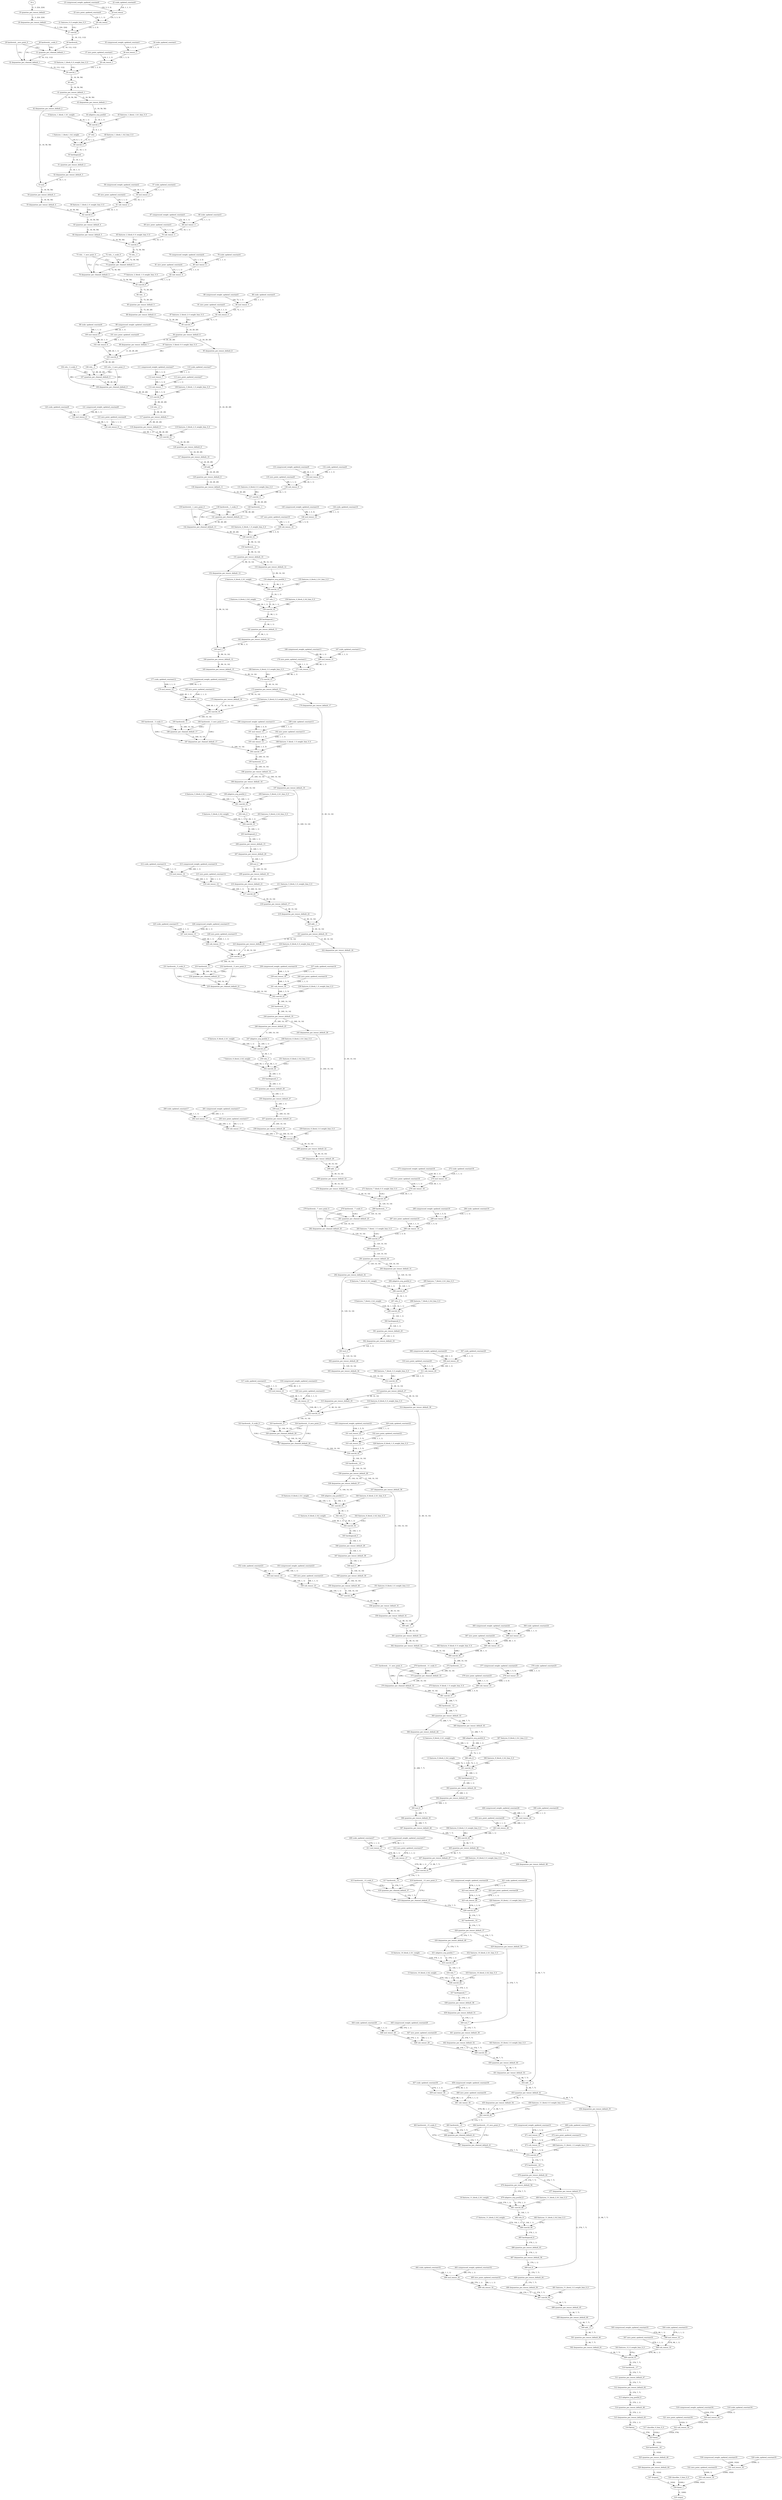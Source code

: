 strict digraph  {
"0 features_1_block_1_fc1_weight" [id=0, type=get_attr];
"1 features_1_block_1_fc2_weight" [id=1, type=get_attr];
"2 features_4_block_2_fc1_weight" [id=2, type=get_attr];
"3 features_4_block_2_fc2_weight" [id=3, type=get_attr];
"4 features_5_block_2_fc1_weight" [id=4, type=get_attr];
"5 features_5_block_2_fc2_weight" [id=5, type=get_attr];
"6 features_6_block_2_fc1_weight" [id=6, type=get_attr];
"7 features_6_block_2_fc2_weight" [id=7, type=get_attr];
"8 features_7_block_2_fc1_weight" [id=8, type=get_attr];
"9 features_7_block_2_fc2_weight" [id=9, type=get_attr];
"10 features_8_block_2_fc1_weight" [id=10, type=get_attr];
"11 features_8_block_2_fc2_weight" [id=11, type=get_attr];
"12 features_9_block_2_fc1_weight" [id=12, type=get_attr];
"13 features_9_block_2_fc2_weight" [id=13, type=get_attr];
"14 features_10_block_2_fc1_weight" [id=14, type=get_attr];
"15 features_10_block_2_fc2_weight" [id=15, type=get_attr];
"16 features_11_block_2_fc1_weight" [id=16, type=get_attr];
"17 features_11_block_2_fc2_weight" [id=17, type=get_attr];
"18 x" [id=18, type=input];
"19 quantize_per_tensor_default" [id=19, type=quantize_per_tensor];
"20 dequantize_per_tensor_default" [id=20, type=dequantize_per_tensor];
"21 features_0_0_weight_bias_0_0" [id=21, type=get_attr];
"22 scale_updated_constant0" [id=22, type=get_attr];
"23 compressed_weight_updated_constant0" [id=23, type=get_attr];
"24 mul_tensor" [id=24, type=mul];
"25 zero_point_updated_constant0" [id=25, type=get_attr];
"26 sub_tensor" [id=26, type=sub];
"27 conv2d" [id=27, type=conv2d];
"28 hardswish__scale_0" [id=28, type=get_attr];
"29 hardswish__zero_point_0" [id=29, type=get_attr];
"30 hardswish_" [id=30, type=hardswish_];
"31 quantize_per_channel_default_1" [id=31, type=quantize_per_channel];
"32 dequantize_per_channel_default_1" [id=32, type=dequantize_per_channel];
"33 features_1_block_0_0_weight_bias_0_0" [id=33, type=get_attr];
"34 scale_updated_constant1" [id=34, type=get_attr];
"35 compressed_weight_updated_constant1" [id=35, type=get_attr];
"36 mul_tensor_1" [id=36, type=mul];
"37 zero_point_updated_constant1" [id=37, type=get_attr];
"38 sub_tensor_1" [id=38, type=sub];
"39 conv2d_1" [id=39, type=conv2d];
"40 relu_" [id=40, type=relu_];
"41 quantize_per_tensor_default_1" [id=41, type=quantize_per_tensor];
"42 dequantize_per_tensor_default_2" [id=42, type=dequantize_per_tensor];
"43 dequantize_per_tensor_default_1" [id=43, type=dequantize_per_tensor];
"44 adaptive_avg_pool2d" [id=44, type=adaptive_avg_pool2d];
"45 features_1_block_1_fc1_bias_0_0" [id=45, type=get_attr];
"46 conv2d_2" [id=46, type=conv2d];
"47 relu" [id=47, type=relu];
"48 features_1_block_1_fc2_bias_0_0" [id=48, type=get_attr];
"49 conv2d_3" [id=49, type=conv2d];
"50 hardsigmoid" [id=50, type=hardsigmoid];
"51 quantize_per_tensor_default_2" [id=51, type=quantize_per_tensor];
"52 dequantize_per_tensor_default_3" [id=52, type=dequantize_per_tensor];
"53 mul" [id=53, type=mul];
"54 quantize_per_tensor_default_3" [id=54, type=quantize_per_tensor];
"55 dequantize_per_tensor_default_4" [id=55, type=dequantize_per_tensor];
"56 features_1_block_2_0_weight_bias_0_0" [id=56, type=get_attr];
"57 scale_updated_constant2" [id=57, type=get_attr];
"58 compressed_weight_updated_constant2" [id=58, type=get_attr];
"59 mul_tensor_2" [id=59, type=mul];
"60 zero_point_updated_constant2" [id=60, type=get_attr];
"61 sub_tensor_2" [id=61, type=sub];
"62 conv2d_4" [id=62, type=conv2d];
"63 quantize_per_tensor_default_4" [id=63, type=quantize_per_tensor];
"64 dequantize_per_tensor_default_5" [id=64, type=dequantize_per_tensor];
"65 features_2_block_0_0_weight_bias_0_0" [id=65, type=get_attr];
"66 scale_updated_constant3" [id=66, type=get_attr];
"67 compressed_weight_updated_constant3" [id=67, type=get_attr];
"68 mul_tensor_3" [id=68, type=mul];
"69 zero_point_updated_constant3" [id=69, type=get_attr];
"70 sub_tensor_3" [id=70, type=sub];
"71 conv2d_5" [id=71, type=conv2d];
"72 relu__1_scale_0" [id=72, type=get_attr];
"73 relu__1_zero_point_0" [id=73, type=get_attr];
"74 relu__1" [id=74, type=relu_];
"75 quantize_per_channel_default_5" [id=75, type=quantize_per_channel];
"76 dequantize_per_channel_default_5" [id=76, type=dequantize_per_channel];
"77 features_2_block_1_0_weight_bias_0_0" [id=77, type=get_attr];
"78 scale_updated_constant4" [id=78, type=get_attr];
"79 compressed_weight_updated_constant4" [id=79, type=get_attr];
"80 mul_tensor_4" [id=80, type=mul];
"81 zero_point_updated_constant4" [id=81, type=get_attr];
"82 sub_tensor_4" [id=82, type=sub];
"83 conv2d_6" [id=83, type=conv2d];
"84 relu__2" [id=84, type=relu_];
"85 quantize_per_tensor_default_5" [id=85, type=quantize_per_tensor];
"86 dequantize_per_tensor_default_6" [id=86, type=dequantize_per_tensor];
"87 features_2_block_2_0_weight_bias_0_0" [id=87, type=get_attr];
"88 scale_updated_constant5" [id=88, type=get_attr];
"89 compressed_weight_updated_constant5" [id=89, type=get_attr];
"90 mul_tensor_5" [id=90, type=mul];
"91 zero_point_updated_constant5" [id=91, type=get_attr];
"92 sub_tensor_5" [id=92, type=sub];
"93 conv2d_7" [id=93, type=conv2d];
"94 quantize_per_tensor_default_6" [id=94, type=quantize_per_tensor];
"95 dequantize_per_tensor_default_8" [id=95, type=dequantize_per_tensor];
"96 dequantize_per_tensor_default_7" [id=96, type=dequantize_per_tensor];
"97 features_3_block_0_0_weight_bias_0_0" [id=97, type=get_attr];
"98 scale_updated_constant6" [id=98, type=get_attr];
"99 compressed_weight_updated_constant6" [id=99, type=get_attr];
"100 mul_tensor_6" [id=100, type=mul];
"101 zero_point_updated_constant6" [id=101, type=get_attr];
"102 sub_tensor_6" [id=102, type=sub];
"103 conv2d_8" [id=103, type=conv2d];
"104 relu__3_scale_0" [id=104, type=get_attr];
"105 relu__3_zero_point_0" [id=105, type=get_attr];
"106 relu__3" [id=106, type=relu_];
"107 quantize_per_channel_default_9" [id=107, type=quantize_per_channel];
"108 dequantize_per_channel_default_9" [id=108, type=dequantize_per_channel];
"109 features_3_block_1_0_weight_bias_0_0" [id=109, type=get_attr];
"110 scale_updated_constant7" [id=110, type=get_attr];
"111 compressed_weight_updated_constant7" [id=111, type=get_attr];
"112 mul_tensor_7" [id=112, type=mul];
"113 zero_point_updated_constant7" [id=113, type=get_attr];
"114 sub_tensor_7" [id=114, type=sub];
"115 conv2d_9" [id=115, type=conv2d];
"116 relu__4" [id=116, type=relu_];
"117 quantize_per_tensor_default_7" [id=117, type=quantize_per_tensor];
"118 dequantize_per_tensor_default_9" [id=118, type=dequantize_per_tensor];
"119 features_3_block_2_0_weight_bias_0_0" [id=119, type=get_attr];
"120 scale_updated_constant8" [id=120, type=get_attr];
"121 compressed_weight_updated_constant8" [id=121, type=get_attr];
"122 mul_tensor_8" [id=122, type=mul];
"123 zero_point_updated_constant8" [id=123, type=get_attr];
"124 sub_tensor_8" [id=124, type=sub];
"125 conv2d_10" [id=125, type=conv2d];
"126 quantize_per_tensor_default_8" [id=126, type=quantize_per_tensor];
"127 dequantize_per_tensor_default_10" [id=127, type=dequantize_per_tensor];
"128 add_" [id=128, type=add_];
"129 quantize_per_tensor_default_9" [id=129, type=quantize_per_tensor];
"130 dequantize_per_tensor_default_11" [id=130, type=dequantize_per_tensor];
"131 features_4_block_0_0_weight_bias_0_0" [id=131, type=get_attr];
"132 scale_updated_constant9" [id=132, type=get_attr];
"133 compressed_weight_updated_constant9" [id=133, type=get_attr];
"134 mul_tensor_9" [id=134, type=mul];
"135 zero_point_updated_constant9" [id=135, type=get_attr];
"136 sub_tensor_9" [id=136, type=sub];
"137 conv2d_11" [id=137, type=conv2d];
"138 hardswish__1_scale_0" [id=138, type=get_attr];
"139 hardswish__1_zero_point_0" [id=139, type=get_attr];
"140 hardswish__1" [id=140, type=hardswish_];
"141 quantize_per_channel_default_13" [id=141, type=quantize_per_channel];
"142 dequantize_per_channel_default_13" [id=142, type=dequantize_per_channel];
"143 features_4_block_1_0_weight_bias_0_0" [id=143, type=get_attr];
"144 scale_updated_constant10" [id=144, type=get_attr];
"145 compressed_weight_updated_constant10" [id=145, type=get_attr];
"146 mul_tensor_10" [id=146, type=mul];
"147 zero_point_updated_constant10" [id=147, type=get_attr];
"148 sub_tensor_10" [id=148, type=sub];
"149 conv2d_12" [id=149, type=conv2d];
"150 hardswish__2" [id=150, type=hardswish_];
"151 quantize_per_tensor_default_10" [id=151, type=quantize_per_tensor];
"152 dequantize_per_tensor_default_13" [id=152, type=dequantize_per_tensor];
"153 dequantize_per_tensor_default_12" [id=153, type=dequantize_per_tensor];
"154 adaptive_avg_pool2d_1" [id=154, type=adaptive_avg_pool2d];
"155 features_4_block_2_fc1_bias_0_0" [id=155, type=get_attr];
"156 conv2d_13" [id=156, type=conv2d];
"157 relu_1" [id=157, type=relu];
"158 features_4_block_2_fc2_bias_0_0" [id=158, type=get_attr];
"159 conv2d_14" [id=159, type=conv2d];
"160 hardsigmoid_1" [id=160, type=hardsigmoid];
"161 quantize_per_tensor_default_11" [id=161, type=quantize_per_tensor];
"162 dequantize_per_tensor_default_14" [id=162, type=dequantize_per_tensor];
"163 mul_1" [id=163, type=mul];
"164 quantize_per_tensor_default_12" [id=164, type=quantize_per_tensor];
"165 dequantize_per_tensor_default_15" [id=165, type=dequantize_per_tensor];
"166 features_4_block_3_0_weight_bias_0_0" [id=166, type=get_attr];
"167 scale_updated_constant11" [id=167, type=get_attr];
"168 compressed_weight_updated_constant11" [id=168, type=get_attr];
"169 mul_tensor_11" [id=169, type=mul];
"170 zero_point_updated_constant11" [id=170, type=get_attr];
"171 sub_tensor_11" [id=171, type=sub];
"172 conv2d_15" [id=172, type=conv2d];
"173 quantize_per_tensor_default_13" [id=173, type=quantize_per_tensor];
"174 dequantize_per_tensor_default_17" [id=174, type=dequantize_per_tensor];
"175 dequantize_per_tensor_default_16" [id=175, type=dequantize_per_tensor];
"176 features_5_block_0_0_weight_bias_0_0" [id=176, type=get_attr];
"177 scale_updated_constant12" [id=177, type=get_attr];
"178 compressed_weight_updated_constant12" [id=178, type=get_attr];
"179 mul_tensor_12" [id=179, type=mul];
"180 zero_point_updated_constant12" [id=180, type=get_attr];
"181 sub_tensor_12" [id=181, type=sub];
"182 conv2d_16" [id=182, type=conv2d];
"183 hardswish__3_scale_0" [id=183, type=get_attr];
"184 hardswish__3_zero_point_0" [id=184, type=get_attr];
"185 hardswish__3" [id=185, type=hardswish_];
"186 quantize_per_channel_default_17" [id=186, type=quantize_per_channel];
"187 dequantize_per_channel_default_17" [id=187, type=dequantize_per_channel];
"188 features_5_block_1_0_weight_bias_0_0" [id=188, type=get_attr];
"189 scale_updated_constant13" [id=189, type=get_attr];
"190 compressed_weight_updated_constant13" [id=190, type=get_attr];
"191 mul_tensor_13" [id=191, type=mul];
"192 zero_point_updated_constant13" [id=192, type=get_attr];
"193 sub_tensor_13" [id=193, type=sub];
"194 conv2d_17" [id=194, type=conv2d];
"195 hardswish__4" [id=195, type=hardswish_];
"196 quantize_per_tensor_default_14" [id=196, type=quantize_per_tensor];
"197 dequantize_per_tensor_default_19" [id=197, type=dequantize_per_tensor];
"198 dequantize_per_tensor_default_18" [id=198, type=dequantize_per_tensor];
"199 adaptive_avg_pool2d_2" [id=199, type=adaptive_avg_pool2d];
"200 features_5_block_2_fc1_bias_0_0" [id=200, type=get_attr];
"201 conv2d_18" [id=201, type=conv2d];
"202 relu_2" [id=202, type=relu];
"203 features_5_block_2_fc2_bias_0_0" [id=203, type=get_attr];
"204 conv2d_19" [id=204, type=conv2d];
"205 hardsigmoid_2" [id=205, type=hardsigmoid];
"206 quantize_per_tensor_default_15" [id=206, type=quantize_per_tensor];
"207 dequantize_per_tensor_default_20" [id=207, type=dequantize_per_tensor];
"208 mul_2" [id=208, type=mul];
"209 quantize_per_tensor_default_16" [id=209, type=quantize_per_tensor];
"210 dequantize_per_tensor_default_21" [id=210, type=dequantize_per_tensor];
"211 features_5_block_3_0_weight_bias_0_0" [id=211, type=get_attr];
"212 scale_updated_constant14" [id=212, type=get_attr];
"213 compressed_weight_updated_constant14" [id=213, type=get_attr];
"214 mul_tensor_14" [id=214, type=mul];
"215 zero_point_updated_constant14" [id=215, type=get_attr];
"216 sub_tensor_14" [id=216, type=sub];
"217 conv2d_20" [id=217, type=conv2d];
"218 quantize_per_tensor_default_17" [id=218, type=quantize_per_tensor];
"219 dequantize_per_tensor_default_22" [id=219, type=dequantize_per_tensor];
"220 add__1" [id=220, type=add_];
"221 quantize_per_tensor_default_18" [id=221, type=quantize_per_tensor];
"222 dequantize_per_tensor_default_24" [id=222, type=dequantize_per_tensor];
"223 dequantize_per_tensor_default_23" [id=223, type=dequantize_per_tensor];
"224 features_6_block_0_0_weight_bias_0_0" [id=224, type=get_attr];
"225 scale_updated_constant15" [id=225, type=get_attr];
"226 compressed_weight_updated_constant15" [id=226, type=get_attr];
"227 mul_tensor_15" [id=227, type=mul];
"228 zero_point_updated_constant15" [id=228, type=get_attr];
"229 sub_tensor_15" [id=229, type=sub];
"230 conv2d_21" [id=230, type=conv2d];
"231 hardswish__5_scale_0" [id=231, type=get_attr];
"232 hardswish__5_zero_point_0" [id=232, type=get_attr];
"233 hardswish__5" [id=233, type=hardswish_];
"234 quantize_per_channel_default_21" [id=234, type=quantize_per_channel];
"235 dequantize_per_channel_default_21" [id=235, type=dequantize_per_channel];
"236 features_6_block_1_0_weight_bias_0_0" [id=236, type=get_attr];
"237 scale_updated_constant16" [id=237, type=get_attr];
"238 compressed_weight_updated_constant16" [id=238, type=get_attr];
"239 mul_tensor_16" [id=239, type=mul];
"240 zero_point_updated_constant16" [id=240, type=get_attr];
"241 sub_tensor_16" [id=241, type=sub];
"242 conv2d_22" [id=242, type=conv2d];
"243 hardswish__6" [id=243, type=hardswish_];
"244 quantize_per_tensor_default_19" [id=244, type=quantize_per_tensor];
"245 dequantize_per_tensor_default_26" [id=245, type=dequantize_per_tensor];
"246 dequantize_per_tensor_default_25" [id=246, type=dequantize_per_tensor];
"247 adaptive_avg_pool2d_3" [id=247, type=adaptive_avg_pool2d];
"248 features_6_block_2_fc1_bias_0_0" [id=248, type=get_attr];
"249 conv2d_23" [id=249, type=conv2d];
"250 relu_3" [id=250, type=relu];
"251 features_6_block_2_fc2_bias_0_0" [id=251, type=get_attr];
"252 conv2d_24" [id=252, type=conv2d];
"253 hardsigmoid_3" [id=253, type=hardsigmoid];
"254 quantize_per_tensor_default_20" [id=254, type=quantize_per_tensor];
"255 dequantize_per_tensor_default_27" [id=255, type=dequantize_per_tensor];
"256 mul_3" [id=256, type=mul];
"257 quantize_per_tensor_default_21" [id=257, type=quantize_per_tensor];
"258 dequantize_per_tensor_default_28" [id=258, type=dequantize_per_tensor];
"259 features_6_block_3_0_weight_bias_0_0" [id=259, type=get_attr];
"260 scale_updated_constant17" [id=260, type=get_attr];
"261 compressed_weight_updated_constant17" [id=261, type=get_attr];
"262 mul_tensor_17" [id=262, type=mul];
"263 zero_point_updated_constant17" [id=263, type=get_attr];
"264 sub_tensor_17" [id=264, type=sub];
"265 conv2d_25" [id=265, type=conv2d];
"266 quantize_per_tensor_default_22" [id=266, type=quantize_per_tensor];
"267 dequantize_per_tensor_default_29" [id=267, type=dequantize_per_tensor];
"268 add__2" [id=268, type=add_];
"269 quantize_per_tensor_default_23" [id=269, type=quantize_per_tensor];
"270 dequantize_per_tensor_default_30" [id=270, type=dequantize_per_tensor];
"271 features_7_block_0_0_weight_bias_0_0" [id=271, type=get_attr];
"272 scale_updated_constant18" [id=272, type=get_attr];
"273 compressed_weight_updated_constant18" [id=273, type=get_attr];
"274 mul_tensor_18" [id=274, type=mul];
"275 zero_point_updated_constant18" [id=275, type=get_attr];
"276 sub_tensor_18" [id=276, type=sub];
"277 conv2d_26" [id=277, type=conv2d];
"278 hardswish__7_scale_0" [id=278, type=get_attr];
"279 hardswish__7_zero_point_0" [id=279, type=get_attr];
"280 hardswish__7" [id=280, type=hardswish_];
"281 quantize_per_channel_default_25" [id=281, type=quantize_per_channel];
"282 dequantize_per_channel_default_25" [id=282, type=dequantize_per_channel];
"283 features_7_block_1_0_weight_bias_0_0" [id=283, type=get_attr];
"284 scale_updated_constant19" [id=284, type=get_attr];
"285 compressed_weight_updated_constant19" [id=285, type=get_attr];
"286 mul_tensor_19" [id=286, type=mul];
"287 zero_point_updated_constant19" [id=287, type=get_attr];
"288 sub_tensor_19" [id=288, type=sub];
"289 conv2d_27" [id=289, type=conv2d];
"290 hardswish__8" [id=290, type=hardswish_];
"291 quantize_per_tensor_default_24" [id=291, type=quantize_per_tensor];
"292 dequantize_per_tensor_default_32" [id=292, type=dequantize_per_tensor];
"293 dequantize_per_tensor_default_31" [id=293, type=dequantize_per_tensor];
"294 adaptive_avg_pool2d_4" [id=294, type=adaptive_avg_pool2d];
"295 features_7_block_2_fc1_bias_0_0" [id=295, type=get_attr];
"296 conv2d_28" [id=296, type=conv2d];
"297 relu_4" [id=297, type=relu];
"298 features_7_block_2_fc2_bias_0_0" [id=298, type=get_attr];
"299 conv2d_29" [id=299, type=conv2d];
"300 hardsigmoid_4" [id=300, type=hardsigmoid];
"301 quantize_per_tensor_default_25" [id=301, type=quantize_per_tensor];
"302 dequantize_per_tensor_default_33" [id=302, type=dequantize_per_tensor];
"303 mul_4" [id=303, type=mul];
"304 quantize_per_tensor_default_26" [id=304, type=quantize_per_tensor];
"305 dequantize_per_tensor_default_34" [id=305, type=dequantize_per_tensor];
"306 features_7_block_3_0_weight_bias_0_0" [id=306, type=get_attr];
"307 scale_updated_constant20" [id=307, type=get_attr];
"308 compressed_weight_updated_constant20" [id=308, type=get_attr];
"309 mul_tensor_20" [id=309, type=mul];
"310 zero_point_updated_constant20" [id=310, type=get_attr];
"311 sub_tensor_20" [id=311, type=sub];
"312 conv2d_30" [id=312, type=conv2d];
"313 quantize_per_tensor_default_27" [id=313, type=quantize_per_tensor];
"314 dequantize_per_tensor_default_36" [id=314, type=dequantize_per_tensor];
"315 dequantize_per_tensor_default_35" [id=315, type=dequantize_per_tensor];
"316 features_8_block_0_0_weight_bias_0_0" [id=316, type=get_attr];
"317 scale_updated_constant21" [id=317, type=get_attr];
"318 compressed_weight_updated_constant21" [id=318, type=get_attr];
"319 mul_tensor_21" [id=319, type=mul];
"320 zero_point_updated_constant21" [id=320, type=get_attr];
"321 sub_tensor_21" [id=321, type=sub];
"322 conv2d_31" [id=322, type=conv2d];
"323 hardswish__9_scale_0" [id=323, type=get_attr];
"324 hardswish__9_zero_point_0" [id=324, type=get_attr];
"325 hardswish__9" [id=325, type=hardswish_];
"326 quantize_per_channel_default_29" [id=326, type=quantize_per_channel];
"327 dequantize_per_channel_default_29" [id=327, type=dequantize_per_channel];
"328 features_8_block_1_0_weight_bias_0_0" [id=328, type=get_attr];
"329 scale_updated_constant22" [id=329, type=get_attr];
"330 compressed_weight_updated_constant22" [id=330, type=get_attr];
"331 mul_tensor_22" [id=331, type=mul];
"332 zero_point_updated_constant22" [id=332, type=get_attr];
"333 sub_tensor_22" [id=333, type=sub];
"334 conv2d_32" [id=334, type=conv2d];
"335 hardswish__10" [id=335, type=hardswish_];
"336 quantize_per_tensor_default_28" [id=336, type=quantize_per_tensor];
"337 dequantize_per_tensor_default_38" [id=337, type=dequantize_per_tensor];
"338 dequantize_per_tensor_default_37" [id=338, type=dequantize_per_tensor];
"339 adaptive_avg_pool2d_5" [id=339, type=adaptive_avg_pool2d];
"340 features_8_block_2_fc1_bias_0_0" [id=340, type=get_attr];
"341 conv2d_33" [id=341, type=conv2d];
"342 relu_5" [id=342, type=relu];
"343 features_8_block_2_fc2_bias_0_0" [id=343, type=get_attr];
"344 conv2d_34" [id=344, type=conv2d];
"345 hardsigmoid_5" [id=345, type=hardsigmoid];
"346 quantize_per_tensor_default_29" [id=346, type=quantize_per_tensor];
"347 dequantize_per_tensor_default_39" [id=347, type=dequantize_per_tensor];
"348 mul_5" [id=348, type=mul];
"349 quantize_per_tensor_default_30" [id=349, type=quantize_per_tensor];
"350 dequantize_per_tensor_default_40" [id=350, type=dequantize_per_tensor];
"351 features_8_block_3_0_weight_bias_0_0" [id=351, type=get_attr];
"352 scale_updated_constant23" [id=352, type=get_attr];
"353 compressed_weight_updated_constant23" [id=353, type=get_attr];
"354 mul_tensor_23" [id=354, type=mul];
"355 zero_point_updated_constant23" [id=355, type=get_attr];
"356 sub_tensor_23" [id=356, type=sub];
"357 conv2d_35" [id=357, type=conv2d];
"358 quantize_per_tensor_default_31" [id=358, type=quantize_per_tensor];
"359 dequantize_per_tensor_default_41" [id=359, type=dequantize_per_tensor];
"360 add__3" [id=360, type=add_];
"361 quantize_per_tensor_default_32" [id=361, type=quantize_per_tensor];
"362 dequantize_per_tensor_default_42" [id=362, type=dequantize_per_tensor];
"363 features_9_block_0_0_weight_bias_0_0" [id=363, type=get_attr];
"364 scale_updated_constant24" [id=364, type=get_attr];
"365 compressed_weight_updated_constant24" [id=365, type=get_attr];
"366 mul_tensor_24" [id=366, type=mul];
"367 zero_point_updated_constant24" [id=367, type=get_attr];
"368 sub_tensor_24" [id=368, type=sub];
"369 conv2d_36" [id=369, type=conv2d];
"370 hardswish__11_scale_0" [id=370, type=get_attr];
"371 hardswish__11_zero_point_0" [id=371, type=get_attr];
"372 hardswish__11" [id=372, type=hardswish_];
"373 quantize_per_channel_default_33" [id=373, type=quantize_per_channel];
"374 dequantize_per_channel_default_33" [id=374, type=dequantize_per_channel];
"375 features_9_block_1_0_weight_bias_0_0" [id=375, type=get_attr];
"376 scale_updated_constant25" [id=376, type=get_attr];
"377 compressed_weight_updated_constant25" [id=377, type=get_attr];
"378 mul_tensor_25" [id=378, type=mul];
"379 zero_point_updated_constant25" [id=379, type=get_attr];
"380 sub_tensor_25" [id=380, type=sub];
"381 conv2d_37" [id=381, type=conv2d];
"382 hardswish__12" [id=382, type=hardswish_];
"383 quantize_per_tensor_default_33" [id=383, type=quantize_per_tensor];
"384 dequantize_per_tensor_default_44" [id=384, type=dequantize_per_tensor];
"385 dequantize_per_tensor_default_43" [id=385, type=dequantize_per_tensor];
"386 adaptive_avg_pool2d_6" [id=386, type=adaptive_avg_pool2d];
"387 features_9_block_2_fc1_bias_0_0" [id=387, type=get_attr];
"388 conv2d_38" [id=388, type=conv2d];
"389 relu_6" [id=389, type=relu];
"390 features_9_block_2_fc2_bias_0_0" [id=390, type=get_attr];
"391 conv2d_39" [id=391, type=conv2d];
"392 hardsigmoid_6" [id=392, type=hardsigmoid];
"393 quantize_per_tensor_default_34" [id=393, type=quantize_per_tensor];
"394 dequantize_per_tensor_default_45" [id=394, type=dequantize_per_tensor];
"395 mul_6" [id=395, type=mul];
"396 quantize_per_tensor_default_35" [id=396, type=quantize_per_tensor];
"397 dequantize_per_tensor_default_46" [id=397, type=dequantize_per_tensor];
"398 features_9_block_3_0_weight_bias_0_0" [id=398, type=get_attr];
"399 scale_updated_constant26" [id=399, type=get_attr];
"400 compressed_weight_updated_constant26" [id=400, type=get_attr];
"401 mul_tensor_26" [id=401, type=mul];
"402 zero_point_updated_constant26" [id=402, type=get_attr];
"403 sub_tensor_26" [id=403, type=sub];
"404 conv2d_40" [id=404, type=conv2d];
"405 quantize_per_tensor_default_36" [id=405, type=quantize_per_tensor];
"406 dequantize_per_tensor_default_48" [id=406, type=dequantize_per_tensor];
"407 dequantize_per_tensor_default_47" [id=407, type=dequantize_per_tensor];
"408 features_10_block_0_0_weight_bias_0_0" [id=408, type=get_attr];
"409 scale_updated_constant27" [id=409, type=get_attr];
"410 compressed_weight_updated_constant27" [id=410, type=get_attr];
"411 mul_tensor_27" [id=411, type=mul];
"412 zero_point_updated_constant27" [id=412, type=get_attr];
"413 sub_tensor_27" [id=413, type=sub];
"414 conv2d_41" [id=414, type=conv2d];
"415 hardswish__13_scale_0" [id=415, type=get_attr];
"416 hardswish__13_zero_point_0" [id=416, type=get_attr];
"417 hardswish__13" [id=417, type=hardswish_];
"418 quantize_per_channel_default_37" [id=418, type=quantize_per_channel];
"419 dequantize_per_channel_default_37" [id=419, type=dequantize_per_channel];
"420 features_10_block_1_0_weight_bias_0_0" [id=420, type=get_attr];
"421 scale_updated_constant28" [id=421, type=get_attr];
"422 compressed_weight_updated_constant28" [id=422, type=get_attr];
"423 mul_tensor_28" [id=423, type=mul];
"424 zero_point_updated_constant28" [id=424, type=get_attr];
"425 sub_tensor_28" [id=425, type=sub];
"426 conv2d_42" [id=426, type=conv2d];
"427 hardswish__14" [id=427, type=hardswish_];
"428 quantize_per_tensor_default_37" [id=428, type=quantize_per_tensor];
"429 dequantize_per_tensor_default_50" [id=429, type=dequantize_per_tensor];
"430 dequantize_per_tensor_default_49" [id=430, type=dequantize_per_tensor];
"431 adaptive_avg_pool2d_7" [id=431, type=adaptive_avg_pool2d];
"432 features_10_block_2_fc1_bias_0_0" [id=432, type=get_attr];
"433 conv2d_43" [id=433, type=conv2d];
"434 relu_7" [id=434, type=relu];
"435 features_10_block_2_fc2_bias_0_0" [id=435, type=get_attr];
"436 conv2d_44" [id=436, type=conv2d];
"437 hardsigmoid_7" [id=437, type=hardsigmoid];
"438 quantize_per_tensor_default_38" [id=438, type=quantize_per_tensor];
"439 dequantize_per_tensor_default_51" [id=439, type=dequantize_per_tensor];
"440 mul_7" [id=440, type=mul];
"441 quantize_per_tensor_default_39" [id=441, type=quantize_per_tensor];
"442 dequantize_per_tensor_default_52" [id=442, type=dequantize_per_tensor];
"443 features_10_block_3_0_weight_bias_0_0" [id=443, type=get_attr];
"444 scale_updated_constant29" [id=444, type=get_attr];
"445 compressed_weight_updated_constant29" [id=445, type=get_attr];
"446 mul_tensor_29" [id=446, type=mul];
"447 zero_point_updated_constant29" [id=447, type=get_attr];
"448 sub_tensor_29" [id=448, type=sub];
"449 conv2d_45" [id=449, type=conv2d];
"450 quantize_per_tensor_default_40" [id=450, type=quantize_per_tensor];
"451 dequantize_per_tensor_default_53" [id=451, type=dequantize_per_tensor];
"452 add__4" [id=452, type=add_];
"453 quantize_per_tensor_default_41" [id=453, type=quantize_per_tensor];
"454 dequantize_per_tensor_default_55" [id=454, type=dequantize_per_tensor];
"455 dequantize_per_tensor_default_54" [id=455, type=dequantize_per_tensor];
"456 features_11_block_0_0_weight_bias_0_0" [id=456, type=get_attr];
"457 scale_updated_constant30" [id=457, type=get_attr];
"458 compressed_weight_updated_constant30" [id=458, type=get_attr];
"459 mul_tensor_30" [id=459, type=mul];
"460 zero_point_updated_constant30" [id=460, type=get_attr];
"461 sub_tensor_30" [id=461, type=sub];
"462 conv2d_46" [id=462, type=conv2d];
"463 hardswish__15_scale_0" [id=463, type=get_attr];
"464 hardswish__15_zero_point_0" [id=464, type=get_attr];
"465 hardswish__15" [id=465, type=hardswish_];
"466 quantize_per_channel_default_41" [id=466, type=quantize_per_channel];
"467 dequantize_per_channel_default_41" [id=467, type=dequantize_per_channel];
"468 features_11_block_1_0_weight_bias_0_0" [id=468, type=get_attr];
"469 scale_updated_constant31" [id=469, type=get_attr];
"470 compressed_weight_updated_constant31" [id=470, type=get_attr];
"471 mul_tensor_31" [id=471, type=mul];
"472 zero_point_updated_constant31" [id=472, type=get_attr];
"473 sub_tensor_31" [id=473, type=sub];
"474 conv2d_47" [id=474, type=conv2d];
"475 hardswish__16" [id=475, type=hardswish_];
"476 quantize_per_tensor_default_42" [id=476, type=quantize_per_tensor];
"477 dequantize_per_tensor_default_57" [id=477, type=dequantize_per_tensor];
"478 dequantize_per_tensor_default_56" [id=478, type=dequantize_per_tensor];
"479 adaptive_avg_pool2d_8" [id=479, type=adaptive_avg_pool2d];
"480 features_11_block_2_fc1_bias_0_0" [id=480, type=get_attr];
"481 conv2d_48" [id=481, type=conv2d];
"482 relu_8" [id=482, type=relu];
"483 features_11_block_2_fc2_bias_0_0" [id=483, type=get_attr];
"484 conv2d_49" [id=484, type=conv2d];
"485 hardsigmoid_8" [id=485, type=hardsigmoid];
"486 quantize_per_tensor_default_43" [id=486, type=quantize_per_tensor];
"487 dequantize_per_tensor_default_58" [id=487, type=dequantize_per_tensor];
"488 mul_8" [id=488, type=mul];
"489 quantize_per_tensor_default_44" [id=489, type=quantize_per_tensor];
"490 dequantize_per_tensor_default_59" [id=490, type=dequantize_per_tensor];
"491 features_11_block_3_0_weight_bias_0_0" [id=491, type=get_attr];
"492 scale_updated_constant32" [id=492, type=get_attr];
"493 compressed_weight_updated_constant32" [id=493, type=get_attr];
"494 mul_tensor_32" [id=494, type=mul];
"495 zero_point_updated_constant32" [id=495, type=get_attr];
"496 sub_tensor_32" [id=496, type=sub];
"497 conv2d_50" [id=497, type=conv2d];
"498 quantize_per_tensor_default_45" [id=498, type=quantize_per_tensor];
"499 dequantize_per_tensor_default_60" [id=499, type=dequantize_per_tensor];
"500 add__5" [id=500, type=add_];
"501 quantize_per_tensor_default_46" [id=501, type=quantize_per_tensor];
"502 dequantize_per_tensor_default_61" [id=502, type=dequantize_per_tensor];
"503 features_12_0_weight_bias_0_0" [id=503, type=get_attr];
"504 scale_updated_constant33" [id=504, type=get_attr];
"505 compressed_weight_updated_constant33" [id=505, type=get_attr];
"506 mul_tensor_33" [id=506, type=mul];
"507 zero_point_updated_constant33" [id=507, type=get_attr];
"508 sub_tensor_33" [id=508, type=sub];
"509 conv2d_51" [id=509, type=conv2d];
"510 hardswish__17" [id=510, type=hardswish_];
"511 quantize_per_tensor_default_47" [id=511, type=quantize_per_tensor];
"512 dequantize_per_tensor_default_62" [id=512, type=dequantize_per_tensor];
"513 adaptive_avg_pool2d_9" [id=513, type=adaptive_avg_pool2d];
"514 quantize_per_tensor_default_48" [id=514, type=quantize_per_tensor];
"515 dequantize_per_tensor_default_63" [id=515, type=dequantize_per_tensor];
"516 flatten" [id=516, type=flatten];
"517 classifier_0_bias_0_0" [id=517, type=get_attr];
"518 scale_updated_constant34" [id=518, type=get_attr];
"519 compressed_weight_updated_constant34" [id=519, type=get_attr];
"520 mul_tensor_34" [id=520, type=mul];
"521 zero_point_updated_constant34" [id=521, type=get_attr];
"522 sub_tensor_34" [id=522, type=sub];
"523 linear" [id=523, type=linear];
"524 hardswish__18" [id=524, type=hardswish_];
"525 quantize_per_tensor_default_49" [id=525, type=quantize_per_tensor];
"526 dequantize_per_tensor_default_64" [id=526, type=dequantize_per_tensor];
"527 dropout_" [id=527, type=dropout_];
"528 classifier_3_bias_0_0" [id=528, type=get_attr];
"529 scale_updated_constant35" [id=529, type=get_attr];
"530 compressed_weight_updated_constant35" [id=530, type=get_attr];
"531 mul_tensor_35" [id=531, type=mul];
"532 zero_point_updated_constant35" [id=532, type=get_attr];
"533 sub_tensor_35" [id=533, type=sub];
"534 linear_1" [id=534, type=linear];
"535 output" [id=535, type=output];
"0 features_1_block_1_fc1_weight" -> "46 conv2d_2"  [label="(8, 16, 1, 1)", style=solid];
"1 features_1_block_1_fc2_weight" -> "49 conv2d_3"  [label="(16, 8, 1, 1)", style=solid];
"2 features_4_block_2_fc1_weight" -> "156 conv2d_13"  [label="(24, 96, 1, 1)", style=solid];
"3 features_4_block_2_fc2_weight" -> "159 conv2d_14"  [label="(96, 24, 1, 1)", style=solid];
"4 features_5_block_2_fc1_weight" -> "201 conv2d_18"  [label="(64, 240, 1, 1)", style=solid];
"5 features_5_block_2_fc2_weight" -> "204 conv2d_19"  [label="(240, 64, 1, 1)", style=solid];
"6 features_6_block_2_fc1_weight" -> "249 conv2d_23"  [label="(64, 240, 1, 1)", style=solid];
"7 features_6_block_2_fc2_weight" -> "252 conv2d_24"  [label="(240, 64, 1, 1)", style=solid];
"8 features_7_block_2_fc1_weight" -> "296 conv2d_28"  [label="(32, 120, 1, 1)", style=solid];
"9 features_7_block_2_fc2_weight" -> "299 conv2d_29"  [label="(120, 32, 1, 1)", style=solid];
"10 features_8_block_2_fc1_weight" -> "341 conv2d_33"  [label="(40, 144, 1, 1)", style=solid];
"11 features_8_block_2_fc2_weight" -> "344 conv2d_34"  [label="(144, 40, 1, 1)", style=solid];
"12 features_9_block_2_fc1_weight" -> "388 conv2d_38"  [label="(72, 288, 1, 1)", style=solid];
"13 features_9_block_2_fc2_weight" -> "391 conv2d_39"  [label="(288, 72, 1, 1)", style=solid];
"14 features_10_block_2_fc1_weight" -> "433 conv2d_43"  [label="(144, 576, 1, 1)", style=solid];
"15 features_10_block_2_fc2_weight" -> "436 conv2d_44"  [label="(576, 144, 1, 1)", style=solid];
"16 features_11_block_2_fc1_weight" -> "481 conv2d_48"  [label="(144, 576, 1, 1)", style=solid];
"17 features_11_block_2_fc2_weight" -> "484 conv2d_49"  [label="(576, 144, 1, 1)", style=solid];
"18 x" -> "19 quantize_per_tensor_default"  [label="(1, 3, 224, 224)", style=solid];
"19 quantize_per_tensor_default" -> "20 dequantize_per_tensor_default"  [label="(1, 3, 224, 224)", style=solid];
"20 dequantize_per_tensor_default" -> "27 conv2d"  [label="(1, 3, 224, 224)", style=solid];
"21 features_0_0_weight_bias_0_0" -> "27 conv2d"  [label="(16,)", style=solid];
"22 scale_updated_constant0" -> "24 mul_tensor"  [label="(16, 1, 1, 1)", style=solid];
"23 compressed_weight_updated_constant0" -> "24 mul_tensor"  [label="(16, 3, 3, 3)", style=solid];
"24 mul_tensor" -> "26 sub_tensor"  [label="(16, 3, 3, 3)", style=solid];
"25 zero_point_updated_constant0" -> "26 sub_tensor"  [label="(16, 1, 1, 1)", style=solid];
"26 sub_tensor" -> "27 conv2d"  [label="(16, 3, 3, 3)", style=solid];
"27 conv2d" -> "30 hardswish_"  [label="(1, 16, 112, 112)", style=solid];
"28 hardswish__scale_0" -> "31 quantize_per_channel_default_1"  [label="(16,)", style=solid];
"28 hardswish__scale_0" -> "32 dequantize_per_channel_default_1"  [label="(16,)", style=solid];
"29 hardswish__zero_point_0" -> "31 quantize_per_channel_default_1"  [label="(16,)", style=solid];
"29 hardswish__zero_point_0" -> "32 dequantize_per_channel_default_1"  [label="(16,)", style=solid];
"30 hardswish_" -> "31 quantize_per_channel_default_1"  [label="(1, 16, 112, 112)", style=solid];
"31 quantize_per_channel_default_1" -> "32 dequantize_per_channel_default_1"  [label="(1, 16, 112, 112)", style=solid];
"32 dequantize_per_channel_default_1" -> "39 conv2d_1"  [label="(1, 16, 112, 112)", style=solid];
"33 features_1_block_0_0_weight_bias_0_0" -> "39 conv2d_1"  [label="(16,)", style=solid];
"34 scale_updated_constant1" -> "36 mul_tensor_1"  [label="(16, 1, 1, 1)", style=solid];
"35 compressed_weight_updated_constant1" -> "36 mul_tensor_1"  [label="(16, 1, 3, 3)", style=solid];
"36 mul_tensor_1" -> "38 sub_tensor_1"  [label="(16, 1, 3, 3)", style=solid];
"37 zero_point_updated_constant1" -> "38 sub_tensor_1"  [label="(16, 1, 1, 1)", style=solid];
"38 sub_tensor_1" -> "39 conv2d_1"  [label="(16, 1, 3, 3)", style=solid];
"39 conv2d_1" -> "40 relu_"  [label="(1, 16, 56, 56)", style=solid];
"40 relu_" -> "41 quantize_per_tensor_default_1"  [label="(1, 16, 56, 56)", style=solid];
"41 quantize_per_tensor_default_1" -> "42 dequantize_per_tensor_default_2"  [label="(1, 16, 56, 56)", style=solid];
"41 quantize_per_tensor_default_1" -> "43 dequantize_per_tensor_default_1"  [label="(1, 16, 56, 56)", style=solid];
"42 dequantize_per_tensor_default_2" -> "53 mul"  [label="(1, 16, 56, 56)", style=solid];
"43 dequantize_per_tensor_default_1" -> "44 adaptive_avg_pool2d"  [label="(1, 16, 56, 56)", style=solid];
"44 adaptive_avg_pool2d" -> "46 conv2d_2"  [label="(1, 16, 1, 1)", style=solid];
"45 features_1_block_1_fc1_bias_0_0" -> "46 conv2d_2"  [label="(8,)", style=solid];
"46 conv2d_2" -> "47 relu"  [label="(1, 8, 1, 1)", style=solid];
"47 relu" -> "49 conv2d_3"  [label="(1, 8, 1, 1)", style=solid];
"48 features_1_block_1_fc2_bias_0_0" -> "49 conv2d_3"  [label="(16,)", style=solid];
"49 conv2d_3" -> "50 hardsigmoid"  [label="(1, 16, 1, 1)", style=solid];
"50 hardsigmoid" -> "51 quantize_per_tensor_default_2"  [label="(1, 16, 1, 1)", style=solid];
"51 quantize_per_tensor_default_2" -> "52 dequantize_per_tensor_default_3"  [label="(1, 16, 1, 1)", style=solid];
"52 dequantize_per_tensor_default_3" -> "53 mul"  [label="(1, 16, 1, 1)", style=solid];
"53 mul" -> "54 quantize_per_tensor_default_3"  [label="(1, 16, 56, 56)", style=solid];
"54 quantize_per_tensor_default_3" -> "55 dequantize_per_tensor_default_4"  [label="(1, 16, 56, 56)", style=solid];
"55 dequantize_per_tensor_default_4" -> "62 conv2d_4"  [label="(1, 16, 56, 56)", style=solid];
"56 features_1_block_2_0_weight_bias_0_0" -> "62 conv2d_4"  [label="(16,)", style=solid];
"57 scale_updated_constant2" -> "59 mul_tensor_2"  [label="(16, 1, 1, 1)", style=solid];
"58 compressed_weight_updated_constant2" -> "59 mul_tensor_2"  [label="(16, 16, 1, 1)", style=solid];
"59 mul_tensor_2" -> "61 sub_tensor_2"  [label="(16, 16, 1, 1)", style=solid];
"60 zero_point_updated_constant2" -> "61 sub_tensor_2"  [label="(16, 1, 1, 1)", style=solid];
"61 sub_tensor_2" -> "62 conv2d_4"  [label="(16, 16, 1, 1)", style=solid];
"62 conv2d_4" -> "63 quantize_per_tensor_default_4"  [label="(1, 16, 56, 56)", style=solid];
"63 quantize_per_tensor_default_4" -> "64 dequantize_per_tensor_default_5"  [label="(1, 16, 56, 56)", style=solid];
"64 dequantize_per_tensor_default_5" -> "71 conv2d_5"  [label="(1, 16, 56, 56)", style=solid];
"65 features_2_block_0_0_weight_bias_0_0" -> "71 conv2d_5"  [label="(72,)", style=solid];
"66 scale_updated_constant3" -> "68 mul_tensor_3"  [label="(72, 1, 1, 1)", style=solid];
"67 compressed_weight_updated_constant3" -> "68 mul_tensor_3"  [label="(72, 16, 1, 1)", style=solid];
"68 mul_tensor_3" -> "70 sub_tensor_3"  [label="(72, 16, 1, 1)", style=solid];
"69 zero_point_updated_constant3" -> "70 sub_tensor_3"  [label="(72, 1, 1, 1)", style=solid];
"70 sub_tensor_3" -> "71 conv2d_5"  [label="(72, 16, 1, 1)", style=solid];
"71 conv2d_5" -> "74 relu__1"  [label="(1, 72, 56, 56)", style=solid];
"72 relu__1_scale_0" -> "75 quantize_per_channel_default_5"  [label="(72,)", style=solid];
"72 relu__1_scale_0" -> "76 dequantize_per_channel_default_5"  [label="(72,)", style=solid];
"73 relu__1_zero_point_0" -> "75 quantize_per_channel_default_5"  [label="(72,)", style=solid];
"73 relu__1_zero_point_0" -> "76 dequantize_per_channel_default_5"  [label="(72,)", style=solid];
"74 relu__1" -> "75 quantize_per_channel_default_5"  [label="(1, 72, 56, 56)", style=solid];
"75 quantize_per_channel_default_5" -> "76 dequantize_per_channel_default_5"  [label="(1, 72, 56, 56)", style=solid];
"76 dequantize_per_channel_default_5" -> "83 conv2d_6"  [label="(1, 72, 56, 56)", style=solid];
"77 features_2_block_1_0_weight_bias_0_0" -> "83 conv2d_6"  [label="(72,)", style=solid];
"78 scale_updated_constant4" -> "80 mul_tensor_4"  [label="(72, 1, 1, 1)", style=solid];
"79 compressed_weight_updated_constant4" -> "80 mul_tensor_4"  [label="(72, 1, 3, 3)", style=solid];
"80 mul_tensor_4" -> "82 sub_tensor_4"  [label="(72, 1, 3, 3)", style=solid];
"81 zero_point_updated_constant4" -> "82 sub_tensor_4"  [label="(72, 1, 1, 1)", style=solid];
"82 sub_tensor_4" -> "83 conv2d_6"  [label="(72, 1, 3, 3)", style=solid];
"83 conv2d_6" -> "84 relu__2"  [label="(1, 72, 28, 28)", style=solid];
"84 relu__2" -> "85 quantize_per_tensor_default_5"  [label="(1, 72, 28, 28)", style=solid];
"85 quantize_per_tensor_default_5" -> "86 dequantize_per_tensor_default_6"  [label="(1, 72, 28, 28)", style=solid];
"86 dequantize_per_tensor_default_6" -> "93 conv2d_7"  [label="(1, 72, 28, 28)", style=solid];
"87 features_2_block_2_0_weight_bias_0_0" -> "93 conv2d_7"  [label="(24,)", style=solid];
"88 scale_updated_constant5" -> "90 mul_tensor_5"  [label="(24, 1, 1, 1)", style=solid];
"89 compressed_weight_updated_constant5" -> "90 mul_tensor_5"  [label="(24, 72, 1, 1)", style=solid];
"90 mul_tensor_5" -> "92 sub_tensor_5"  [label="(24, 72, 1, 1)", style=solid];
"91 zero_point_updated_constant5" -> "92 sub_tensor_5"  [label="(24, 1, 1, 1)", style=solid];
"92 sub_tensor_5" -> "93 conv2d_7"  [label="(24, 72, 1, 1)", style=solid];
"93 conv2d_7" -> "94 quantize_per_tensor_default_6"  [label="(1, 24, 28, 28)", style=solid];
"94 quantize_per_tensor_default_6" -> "95 dequantize_per_tensor_default_8"  [label="(1, 24, 28, 28)", style=solid];
"94 quantize_per_tensor_default_6" -> "96 dequantize_per_tensor_default_7"  [label="(1, 24, 28, 28)", style=solid];
"95 dequantize_per_tensor_default_8" -> "128 add_"  [label="(1, 24, 28, 28)", style=solid];
"96 dequantize_per_tensor_default_7" -> "103 conv2d_8"  [label="(1, 24, 28, 28)", style=solid];
"97 features_3_block_0_0_weight_bias_0_0" -> "103 conv2d_8"  [label="(88,)", style=solid];
"98 scale_updated_constant6" -> "100 mul_tensor_6"  [label="(88, 1, 1, 1)", style=solid];
"99 compressed_weight_updated_constant6" -> "100 mul_tensor_6"  [label="(88, 24, 1, 1)", style=solid];
"100 mul_tensor_6" -> "102 sub_tensor_6"  [label="(88, 24, 1, 1)", style=solid];
"101 zero_point_updated_constant6" -> "102 sub_tensor_6"  [label="(88, 1, 1, 1)", style=solid];
"102 sub_tensor_6" -> "103 conv2d_8"  [label="(88, 24, 1, 1)", style=solid];
"103 conv2d_8" -> "106 relu__3"  [label="(1, 88, 28, 28)", style=solid];
"104 relu__3_scale_0" -> "107 quantize_per_channel_default_9"  [label="(88,)", style=solid];
"104 relu__3_scale_0" -> "108 dequantize_per_channel_default_9"  [label="(88,)", style=solid];
"105 relu__3_zero_point_0" -> "107 quantize_per_channel_default_9"  [label="(88,)", style=solid];
"105 relu__3_zero_point_0" -> "108 dequantize_per_channel_default_9"  [label="(88,)", style=solid];
"106 relu__3" -> "107 quantize_per_channel_default_9"  [label="(1, 88, 28, 28)", style=solid];
"107 quantize_per_channel_default_9" -> "108 dequantize_per_channel_default_9"  [label="(1, 88, 28, 28)", style=solid];
"108 dequantize_per_channel_default_9" -> "115 conv2d_9"  [label="(1, 88, 28, 28)", style=solid];
"109 features_3_block_1_0_weight_bias_0_0" -> "115 conv2d_9"  [label="(88,)", style=solid];
"110 scale_updated_constant7" -> "112 mul_tensor_7"  [label="(88, 1, 1, 1)", style=solid];
"111 compressed_weight_updated_constant7" -> "112 mul_tensor_7"  [label="(88, 1, 3, 3)", style=solid];
"112 mul_tensor_7" -> "114 sub_tensor_7"  [label="(88, 1, 3, 3)", style=solid];
"113 zero_point_updated_constant7" -> "114 sub_tensor_7"  [label="(88, 1, 1, 1)", style=solid];
"114 sub_tensor_7" -> "115 conv2d_9"  [label="(88, 1, 3, 3)", style=solid];
"115 conv2d_9" -> "116 relu__4"  [label="(1, 88, 28, 28)", style=solid];
"116 relu__4" -> "117 quantize_per_tensor_default_7"  [label="(1, 88, 28, 28)", style=solid];
"117 quantize_per_tensor_default_7" -> "118 dequantize_per_tensor_default_9"  [label="(1, 88, 28, 28)", style=solid];
"118 dequantize_per_tensor_default_9" -> "125 conv2d_10"  [label="(1, 88, 28, 28)", style=solid];
"119 features_3_block_2_0_weight_bias_0_0" -> "125 conv2d_10"  [label="(24,)", style=solid];
"120 scale_updated_constant8" -> "122 mul_tensor_8"  [label="(24, 1, 1, 1)", style=solid];
"121 compressed_weight_updated_constant8" -> "122 mul_tensor_8"  [label="(24, 88, 1, 1)", style=solid];
"122 mul_tensor_8" -> "124 sub_tensor_8"  [label="(24, 88, 1, 1)", style=solid];
"123 zero_point_updated_constant8" -> "124 sub_tensor_8"  [label="(24, 1, 1, 1)", style=solid];
"124 sub_tensor_8" -> "125 conv2d_10"  [label="(24, 88, 1, 1)", style=solid];
"125 conv2d_10" -> "126 quantize_per_tensor_default_8"  [label="(1, 24, 28, 28)", style=solid];
"126 quantize_per_tensor_default_8" -> "127 dequantize_per_tensor_default_10"  [label="(1, 24, 28, 28)", style=solid];
"127 dequantize_per_tensor_default_10" -> "128 add_"  [label="(1, 24, 28, 28)", style=solid];
"128 add_" -> "129 quantize_per_tensor_default_9"  [label="(1, 24, 28, 28)", style=solid];
"129 quantize_per_tensor_default_9" -> "130 dequantize_per_tensor_default_11"  [label="(1, 24, 28, 28)", style=solid];
"130 dequantize_per_tensor_default_11" -> "137 conv2d_11"  [label="(1, 24, 28, 28)", style=solid];
"131 features_4_block_0_0_weight_bias_0_0" -> "137 conv2d_11"  [label="(96,)", style=solid];
"132 scale_updated_constant9" -> "134 mul_tensor_9"  [label="(96, 1, 1, 1)", style=solid];
"133 compressed_weight_updated_constant9" -> "134 mul_tensor_9"  [label="(96, 24, 1, 1)", style=solid];
"134 mul_tensor_9" -> "136 sub_tensor_9"  [label="(96, 24, 1, 1)", style=solid];
"135 zero_point_updated_constant9" -> "136 sub_tensor_9"  [label="(96, 1, 1, 1)", style=solid];
"136 sub_tensor_9" -> "137 conv2d_11"  [label="(96, 24, 1, 1)", style=solid];
"137 conv2d_11" -> "140 hardswish__1"  [label="(1, 96, 28, 28)", style=solid];
"138 hardswish__1_scale_0" -> "141 quantize_per_channel_default_13"  [label="(96,)", style=solid];
"138 hardswish__1_scale_0" -> "142 dequantize_per_channel_default_13"  [label="(96,)", style=solid];
"139 hardswish__1_zero_point_0" -> "141 quantize_per_channel_default_13"  [label="(96,)", style=solid];
"139 hardswish__1_zero_point_0" -> "142 dequantize_per_channel_default_13"  [label="(96,)", style=solid];
"140 hardswish__1" -> "141 quantize_per_channel_default_13"  [label="(1, 96, 28, 28)", style=solid];
"141 quantize_per_channel_default_13" -> "142 dequantize_per_channel_default_13"  [label="(1, 96, 28, 28)", style=solid];
"142 dequantize_per_channel_default_13" -> "149 conv2d_12"  [label="(1, 96, 28, 28)", style=solid];
"143 features_4_block_1_0_weight_bias_0_0" -> "149 conv2d_12"  [label="(96,)", style=solid];
"144 scale_updated_constant10" -> "146 mul_tensor_10"  [label="(96, 1, 1, 1)", style=solid];
"145 compressed_weight_updated_constant10" -> "146 mul_tensor_10"  [label="(96, 1, 5, 5)", style=solid];
"146 mul_tensor_10" -> "148 sub_tensor_10"  [label="(96, 1, 5, 5)", style=solid];
"147 zero_point_updated_constant10" -> "148 sub_tensor_10"  [label="(96, 1, 1, 1)", style=solid];
"148 sub_tensor_10" -> "149 conv2d_12"  [label="(96, 1, 5, 5)", style=solid];
"149 conv2d_12" -> "150 hardswish__2"  [label="(1, 96, 14, 14)", style=solid];
"150 hardswish__2" -> "151 quantize_per_tensor_default_10"  [label="(1, 96, 14, 14)", style=solid];
"151 quantize_per_tensor_default_10" -> "152 dequantize_per_tensor_default_13"  [label="(1, 96, 14, 14)", style=solid];
"151 quantize_per_tensor_default_10" -> "153 dequantize_per_tensor_default_12"  [label="(1, 96, 14, 14)", style=solid];
"152 dequantize_per_tensor_default_13" -> "163 mul_1"  [label="(1, 96, 14, 14)", style=solid];
"153 dequantize_per_tensor_default_12" -> "154 adaptive_avg_pool2d_1"  [label="(1, 96, 14, 14)", style=solid];
"154 adaptive_avg_pool2d_1" -> "156 conv2d_13"  [label="(1, 96, 1, 1)", style=solid];
"155 features_4_block_2_fc1_bias_0_0" -> "156 conv2d_13"  [label="(24,)", style=solid];
"156 conv2d_13" -> "157 relu_1"  [label="(1, 24, 1, 1)", style=solid];
"157 relu_1" -> "159 conv2d_14"  [label="(1, 24, 1, 1)", style=solid];
"158 features_4_block_2_fc2_bias_0_0" -> "159 conv2d_14"  [label="(96,)", style=solid];
"159 conv2d_14" -> "160 hardsigmoid_1"  [label="(1, 96, 1, 1)", style=solid];
"160 hardsigmoid_1" -> "161 quantize_per_tensor_default_11"  [label="(1, 96, 1, 1)", style=solid];
"161 quantize_per_tensor_default_11" -> "162 dequantize_per_tensor_default_14"  [label="(1, 96, 1, 1)", style=solid];
"162 dequantize_per_tensor_default_14" -> "163 mul_1"  [label="(1, 96, 1, 1)", style=solid];
"163 mul_1" -> "164 quantize_per_tensor_default_12"  [label="(1, 96, 14, 14)", style=solid];
"164 quantize_per_tensor_default_12" -> "165 dequantize_per_tensor_default_15"  [label="(1, 96, 14, 14)", style=solid];
"165 dequantize_per_tensor_default_15" -> "172 conv2d_15"  [label="(1, 96, 14, 14)", style=solid];
"166 features_4_block_3_0_weight_bias_0_0" -> "172 conv2d_15"  [label="(40,)", style=solid];
"167 scale_updated_constant11" -> "169 mul_tensor_11"  [label="(40, 1, 1, 1)", style=solid];
"168 compressed_weight_updated_constant11" -> "169 mul_tensor_11"  [label="(40, 96, 1, 1)", style=solid];
"169 mul_tensor_11" -> "171 sub_tensor_11"  [label="(40, 96, 1, 1)", style=solid];
"170 zero_point_updated_constant11" -> "171 sub_tensor_11"  [label="(40, 1, 1, 1)", style=solid];
"171 sub_tensor_11" -> "172 conv2d_15"  [label="(40, 96, 1, 1)", style=solid];
"172 conv2d_15" -> "173 quantize_per_tensor_default_13"  [label="(1, 40, 14, 14)", style=solid];
"173 quantize_per_tensor_default_13" -> "174 dequantize_per_tensor_default_17"  [label="(1, 40, 14, 14)", style=solid];
"173 quantize_per_tensor_default_13" -> "175 dequantize_per_tensor_default_16"  [label="(1, 40, 14, 14)", style=solid];
"174 dequantize_per_tensor_default_17" -> "220 add__1"  [label="(1, 40, 14, 14)", style=solid];
"175 dequantize_per_tensor_default_16" -> "182 conv2d_16"  [label="(1, 40, 14, 14)", style=solid];
"176 features_5_block_0_0_weight_bias_0_0" -> "182 conv2d_16"  [label="(240,)", style=solid];
"177 scale_updated_constant12" -> "179 mul_tensor_12"  [label="(240, 1, 1, 1)", style=solid];
"178 compressed_weight_updated_constant12" -> "179 mul_tensor_12"  [label="(240, 40, 1, 1)", style=solid];
"179 mul_tensor_12" -> "181 sub_tensor_12"  [label="(240, 40, 1, 1)", style=solid];
"180 zero_point_updated_constant12" -> "181 sub_tensor_12"  [label="(240, 1, 1, 1)", style=solid];
"181 sub_tensor_12" -> "182 conv2d_16"  [label="(240, 40, 1, 1)", style=solid];
"182 conv2d_16" -> "185 hardswish__3"  [label="(1, 240, 14, 14)", style=solid];
"183 hardswish__3_scale_0" -> "186 quantize_per_channel_default_17"  [label="(240,)", style=solid];
"183 hardswish__3_scale_0" -> "187 dequantize_per_channel_default_17"  [label="(240,)", style=solid];
"184 hardswish__3_zero_point_0" -> "186 quantize_per_channel_default_17"  [label="(240,)", style=solid];
"184 hardswish__3_zero_point_0" -> "187 dequantize_per_channel_default_17"  [label="(240,)", style=solid];
"185 hardswish__3" -> "186 quantize_per_channel_default_17"  [label="(1, 240, 14, 14)", style=solid];
"186 quantize_per_channel_default_17" -> "187 dequantize_per_channel_default_17"  [label="(1, 240, 14, 14)", style=solid];
"187 dequantize_per_channel_default_17" -> "194 conv2d_17"  [label="(1, 240, 14, 14)", style=solid];
"188 features_5_block_1_0_weight_bias_0_0" -> "194 conv2d_17"  [label="(240,)", style=solid];
"189 scale_updated_constant13" -> "191 mul_tensor_13"  [label="(240, 1, 1, 1)", style=solid];
"190 compressed_weight_updated_constant13" -> "191 mul_tensor_13"  [label="(240, 1, 5, 5)", style=solid];
"191 mul_tensor_13" -> "193 sub_tensor_13"  [label="(240, 1, 5, 5)", style=solid];
"192 zero_point_updated_constant13" -> "193 sub_tensor_13"  [label="(240, 1, 1, 1)", style=solid];
"193 sub_tensor_13" -> "194 conv2d_17"  [label="(240, 1, 5, 5)", style=solid];
"194 conv2d_17" -> "195 hardswish__4"  [label="(1, 240, 14, 14)", style=solid];
"195 hardswish__4" -> "196 quantize_per_tensor_default_14"  [label="(1, 240, 14, 14)", style=solid];
"196 quantize_per_tensor_default_14" -> "197 dequantize_per_tensor_default_19"  [label="(1, 240, 14, 14)", style=solid];
"196 quantize_per_tensor_default_14" -> "198 dequantize_per_tensor_default_18"  [label="(1, 240, 14, 14)", style=solid];
"197 dequantize_per_tensor_default_19" -> "208 mul_2"  [label="(1, 240, 14, 14)", style=solid];
"198 dequantize_per_tensor_default_18" -> "199 adaptive_avg_pool2d_2"  [label="(1, 240, 14, 14)", style=solid];
"199 adaptive_avg_pool2d_2" -> "201 conv2d_18"  [label="(1, 240, 1, 1)", style=solid];
"200 features_5_block_2_fc1_bias_0_0" -> "201 conv2d_18"  [label="(64,)", style=solid];
"201 conv2d_18" -> "202 relu_2"  [label="(1, 64, 1, 1)", style=solid];
"202 relu_2" -> "204 conv2d_19"  [label="(1, 64, 1, 1)", style=solid];
"203 features_5_block_2_fc2_bias_0_0" -> "204 conv2d_19"  [label="(240,)", style=solid];
"204 conv2d_19" -> "205 hardsigmoid_2"  [label="(1, 240, 1, 1)", style=solid];
"205 hardsigmoid_2" -> "206 quantize_per_tensor_default_15"  [label="(1, 240, 1, 1)", style=solid];
"206 quantize_per_tensor_default_15" -> "207 dequantize_per_tensor_default_20"  [label="(1, 240, 1, 1)", style=solid];
"207 dequantize_per_tensor_default_20" -> "208 mul_2"  [label="(1, 240, 1, 1)", style=solid];
"208 mul_2" -> "209 quantize_per_tensor_default_16"  [label="(1, 240, 14, 14)", style=solid];
"209 quantize_per_tensor_default_16" -> "210 dequantize_per_tensor_default_21"  [label="(1, 240, 14, 14)", style=solid];
"210 dequantize_per_tensor_default_21" -> "217 conv2d_20"  [label="(1, 240, 14, 14)", style=solid];
"211 features_5_block_3_0_weight_bias_0_0" -> "217 conv2d_20"  [label="(40,)", style=solid];
"212 scale_updated_constant14" -> "214 mul_tensor_14"  [label="(40, 1, 1, 1)", style=solid];
"213 compressed_weight_updated_constant14" -> "214 mul_tensor_14"  [label="(40, 240, 1, 1)", style=solid];
"214 mul_tensor_14" -> "216 sub_tensor_14"  [label="(40, 240, 1, 1)", style=solid];
"215 zero_point_updated_constant14" -> "216 sub_tensor_14"  [label="(40, 1, 1, 1)", style=solid];
"216 sub_tensor_14" -> "217 conv2d_20"  [label="(40, 240, 1, 1)", style=solid];
"217 conv2d_20" -> "218 quantize_per_tensor_default_17"  [label="(1, 40, 14, 14)", style=solid];
"218 quantize_per_tensor_default_17" -> "219 dequantize_per_tensor_default_22"  [label="(1, 40, 14, 14)", style=solid];
"219 dequantize_per_tensor_default_22" -> "220 add__1"  [label="(1, 40, 14, 14)", style=solid];
"220 add__1" -> "221 quantize_per_tensor_default_18"  [label="(1, 40, 14, 14)", style=solid];
"221 quantize_per_tensor_default_18" -> "222 dequantize_per_tensor_default_24"  [label="(1, 40, 14, 14)", style=solid];
"221 quantize_per_tensor_default_18" -> "223 dequantize_per_tensor_default_23"  [label="(1, 40, 14, 14)", style=solid];
"222 dequantize_per_tensor_default_24" -> "268 add__2"  [label="(1, 40, 14, 14)", style=solid];
"223 dequantize_per_tensor_default_23" -> "230 conv2d_21"  [label="(1, 40, 14, 14)", style=solid];
"224 features_6_block_0_0_weight_bias_0_0" -> "230 conv2d_21"  [label="(240,)", style=solid];
"225 scale_updated_constant15" -> "227 mul_tensor_15"  [label="(240, 1, 1, 1)", style=solid];
"226 compressed_weight_updated_constant15" -> "227 mul_tensor_15"  [label="(240, 40, 1, 1)", style=solid];
"227 mul_tensor_15" -> "229 sub_tensor_15"  [label="(240, 40, 1, 1)", style=solid];
"228 zero_point_updated_constant15" -> "229 sub_tensor_15"  [label="(240, 1, 1, 1)", style=solid];
"229 sub_tensor_15" -> "230 conv2d_21"  [label="(240, 40, 1, 1)", style=solid];
"230 conv2d_21" -> "233 hardswish__5"  [label="(1, 240, 14, 14)", style=solid];
"231 hardswish__5_scale_0" -> "234 quantize_per_channel_default_21"  [label="(240,)", style=solid];
"231 hardswish__5_scale_0" -> "235 dequantize_per_channel_default_21"  [label="(240,)", style=solid];
"232 hardswish__5_zero_point_0" -> "234 quantize_per_channel_default_21"  [label="(240,)", style=solid];
"232 hardswish__5_zero_point_0" -> "235 dequantize_per_channel_default_21"  [label="(240,)", style=solid];
"233 hardswish__5" -> "234 quantize_per_channel_default_21"  [label="(1, 240, 14, 14)", style=solid];
"234 quantize_per_channel_default_21" -> "235 dequantize_per_channel_default_21"  [label="(1, 240, 14, 14)", style=solid];
"235 dequantize_per_channel_default_21" -> "242 conv2d_22"  [label="(1, 240, 14, 14)", style=solid];
"236 features_6_block_1_0_weight_bias_0_0" -> "242 conv2d_22"  [label="(240,)", style=solid];
"237 scale_updated_constant16" -> "239 mul_tensor_16"  [label="(240, 1, 1, 1)", style=solid];
"238 compressed_weight_updated_constant16" -> "239 mul_tensor_16"  [label="(240, 1, 5, 5)", style=solid];
"239 mul_tensor_16" -> "241 sub_tensor_16"  [label="(240, 1, 5, 5)", style=solid];
"240 zero_point_updated_constant16" -> "241 sub_tensor_16"  [label="(240, 1, 1, 1)", style=solid];
"241 sub_tensor_16" -> "242 conv2d_22"  [label="(240, 1, 5, 5)", style=solid];
"242 conv2d_22" -> "243 hardswish__6"  [label="(1, 240, 14, 14)", style=solid];
"243 hardswish__6" -> "244 quantize_per_tensor_default_19"  [label="(1, 240, 14, 14)", style=solid];
"244 quantize_per_tensor_default_19" -> "245 dequantize_per_tensor_default_26"  [label="(1, 240, 14, 14)", style=solid];
"244 quantize_per_tensor_default_19" -> "246 dequantize_per_tensor_default_25"  [label="(1, 240, 14, 14)", style=solid];
"245 dequantize_per_tensor_default_26" -> "256 mul_3"  [label="(1, 240, 14, 14)", style=solid];
"246 dequantize_per_tensor_default_25" -> "247 adaptive_avg_pool2d_3"  [label="(1, 240, 14, 14)", style=solid];
"247 adaptive_avg_pool2d_3" -> "249 conv2d_23"  [label="(1, 240, 1, 1)", style=solid];
"248 features_6_block_2_fc1_bias_0_0" -> "249 conv2d_23"  [label="(64,)", style=solid];
"249 conv2d_23" -> "250 relu_3"  [label="(1, 64, 1, 1)", style=solid];
"250 relu_3" -> "252 conv2d_24"  [label="(1, 64, 1, 1)", style=solid];
"251 features_6_block_2_fc2_bias_0_0" -> "252 conv2d_24"  [label="(240,)", style=solid];
"252 conv2d_24" -> "253 hardsigmoid_3"  [label="(1, 240, 1, 1)", style=solid];
"253 hardsigmoid_3" -> "254 quantize_per_tensor_default_20"  [label="(1, 240, 1, 1)", style=solid];
"254 quantize_per_tensor_default_20" -> "255 dequantize_per_tensor_default_27"  [label="(1, 240, 1, 1)", style=solid];
"255 dequantize_per_tensor_default_27" -> "256 mul_3"  [label="(1, 240, 1, 1)", style=solid];
"256 mul_3" -> "257 quantize_per_tensor_default_21"  [label="(1, 240, 14, 14)", style=solid];
"257 quantize_per_tensor_default_21" -> "258 dequantize_per_tensor_default_28"  [label="(1, 240, 14, 14)", style=solid];
"258 dequantize_per_tensor_default_28" -> "265 conv2d_25"  [label="(1, 240, 14, 14)", style=solid];
"259 features_6_block_3_0_weight_bias_0_0" -> "265 conv2d_25"  [label="(40,)", style=solid];
"260 scale_updated_constant17" -> "262 mul_tensor_17"  [label="(40, 1, 1, 1)", style=solid];
"261 compressed_weight_updated_constant17" -> "262 mul_tensor_17"  [label="(40, 240, 1, 1)", style=solid];
"262 mul_tensor_17" -> "264 sub_tensor_17"  [label="(40, 240, 1, 1)", style=solid];
"263 zero_point_updated_constant17" -> "264 sub_tensor_17"  [label="(40, 1, 1, 1)", style=solid];
"264 sub_tensor_17" -> "265 conv2d_25"  [label="(40, 240, 1, 1)", style=solid];
"265 conv2d_25" -> "266 quantize_per_tensor_default_22"  [label="(1, 40, 14, 14)", style=solid];
"266 quantize_per_tensor_default_22" -> "267 dequantize_per_tensor_default_29"  [label="(1, 40, 14, 14)", style=solid];
"267 dequantize_per_tensor_default_29" -> "268 add__2"  [label="(1, 40, 14, 14)", style=solid];
"268 add__2" -> "269 quantize_per_tensor_default_23"  [label="(1, 40, 14, 14)", style=solid];
"269 quantize_per_tensor_default_23" -> "270 dequantize_per_tensor_default_30"  [label="(1, 40, 14, 14)", style=solid];
"270 dequantize_per_tensor_default_30" -> "277 conv2d_26"  [label="(1, 40, 14, 14)", style=solid];
"271 features_7_block_0_0_weight_bias_0_0" -> "277 conv2d_26"  [label="(120,)", style=solid];
"272 scale_updated_constant18" -> "274 mul_tensor_18"  [label="(120, 1, 1, 1)", style=solid];
"273 compressed_weight_updated_constant18" -> "274 mul_tensor_18"  [label="(120, 40, 1, 1)", style=solid];
"274 mul_tensor_18" -> "276 sub_tensor_18"  [label="(120, 40, 1, 1)", style=solid];
"275 zero_point_updated_constant18" -> "276 sub_tensor_18"  [label="(120, 1, 1, 1)", style=solid];
"276 sub_tensor_18" -> "277 conv2d_26"  [label="(120, 40, 1, 1)", style=solid];
"277 conv2d_26" -> "280 hardswish__7"  [label="(1, 120, 14, 14)", style=solid];
"278 hardswish__7_scale_0" -> "281 quantize_per_channel_default_25"  [label="(120,)", style=solid];
"278 hardswish__7_scale_0" -> "282 dequantize_per_channel_default_25"  [label="(120,)", style=solid];
"279 hardswish__7_zero_point_0" -> "281 quantize_per_channel_default_25"  [label="(120,)", style=solid];
"279 hardswish__7_zero_point_0" -> "282 dequantize_per_channel_default_25"  [label="(120,)", style=solid];
"280 hardswish__7" -> "281 quantize_per_channel_default_25"  [label="(1, 120, 14, 14)", style=solid];
"281 quantize_per_channel_default_25" -> "282 dequantize_per_channel_default_25"  [label="(1, 120, 14, 14)", style=solid];
"282 dequantize_per_channel_default_25" -> "289 conv2d_27"  [label="(1, 120, 14, 14)", style=solid];
"283 features_7_block_1_0_weight_bias_0_0" -> "289 conv2d_27"  [label="(120,)", style=solid];
"284 scale_updated_constant19" -> "286 mul_tensor_19"  [label="(120, 1, 1, 1)", style=solid];
"285 compressed_weight_updated_constant19" -> "286 mul_tensor_19"  [label="(120, 1, 5, 5)", style=solid];
"286 mul_tensor_19" -> "288 sub_tensor_19"  [label="(120, 1, 5, 5)", style=solid];
"287 zero_point_updated_constant19" -> "288 sub_tensor_19"  [label="(120, 1, 1, 1)", style=solid];
"288 sub_tensor_19" -> "289 conv2d_27"  [label="(120, 1, 5, 5)", style=solid];
"289 conv2d_27" -> "290 hardswish__8"  [label="(1, 120, 14, 14)", style=solid];
"290 hardswish__8" -> "291 quantize_per_tensor_default_24"  [label="(1, 120, 14, 14)", style=solid];
"291 quantize_per_tensor_default_24" -> "292 dequantize_per_tensor_default_32"  [label="(1, 120, 14, 14)", style=solid];
"291 quantize_per_tensor_default_24" -> "293 dequantize_per_tensor_default_31"  [label="(1, 120, 14, 14)", style=solid];
"292 dequantize_per_tensor_default_32" -> "303 mul_4"  [label="(1, 120, 14, 14)", style=solid];
"293 dequantize_per_tensor_default_31" -> "294 adaptive_avg_pool2d_4"  [label="(1, 120, 14, 14)", style=solid];
"294 adaptive_avg_pool2d_4" -> "296 conv2d_28"  [label="(1, 120, 1, 1)", style=solid];
"295 features_7_block_2_fc1_bias_0_0" -> "296 conv2d_28"  [label="(32,)", style=solid];
"296 conv2d_28" -> "297 relu_4"  [label="(1, 32, 1, 1)", style=solid];
"297 relu_4" -> "299 conv2d_29"  [label="(1, 32, 1, 1)", style=solid];
"298 features_7_block_2_fc2_bias_0_0" -> "299 conv2d_29"  [label="(120,)", style=solid];
"299 conv2d_29" -> "300 hardsigmoid_4"  [label="(1, 120, 1, 1)", style=solid];
"300 hardsigmoid_4" -> "301 quantize_per_tensor_default_25"  [label="(1, 120, 1, 1)", style=solid];
"301 quantize_per_tensor_default_25" -> "302 dequantize_per_tensor_default_33"  [label="(1, 120, 1, 1)", style=solid];
"302 dequantize_per_tensor_default_33" -> "303 mul_4"  [label="(1, 120, 1, 1)", style=solid];
"303 mul_4" -> "304 quantize_per_tensor_default_26"  [label="(1, 120, 14, 14)", style=solid];
"304 quantize_per_tensor_default_26" -> "305 dequantize_per_tensor_default_34"  [label="(1, 120, 14, 14)", style=solid];
"305 dequantize_per_tensor_default_34" -> "312 conv2d_30"  [label="(1, 120, 14, 14)", style=solid];
"306 features_7_block_3_0_weight_bias_0_0" -> "312 conv2d_30"  [label="(48,)", style=solid];
"307 scale_updated_constant20" -> "309 mul_tensor_20"  [label="(48, 1, 1, 1)", style=solid];
"308 compressed_weight_updated_constant20" -> "309 mul_tensor_20"  [label="(48, 120, 1, 1)", style=solid];
"309 mul_tensor_20" -> "311 sub_tensor_20"  [label="(48, 120, 1, 1)", style=solid];
"310 zero_point_updated_constant20" -> "311 sub_tensor_20"  [label="(48, 1, 1, 1)", style=solid];
"311 sub_tensor_20" -> "312 conv2d_30"  [label="(48, 120, 1, 1)", style=solid];
"312 conv2d_30" -> "313 quantize_per_tensor_default_27"  [label="(1, 48, 14, 14)", style=solid];
"313 quantize_per_tensor_default_27" -> "314 dequantize_per_tensor_default_36"  [label="(1, 48, 14, 14)", style=solid];
"313 quantize_per_tensor_default_27" -> "315 dequantize_per_tensor_default_35"  [label="(1, 48, 14, 14)", style=solid];
"314 dequantize_per_tensor_default_36" -> "360 add__3"  [label="(1, 48, 14, 14)", style=solid];
"315 dequantize_per_tensor_default_35" -> "322 conv2d_31"  [label="(1, 48, 14, 14)", style=solid];
"316 features_8_block_0_0_weight_bias_0_0" -> "322 conv2d_31"  [label="(144,)", style=solid];
"317 scale_updated_constant21" -> "319 mul_tensor_21"  [label="(144, 1, 1, 1)", style=solid];
"318 compressed_weight_updated_constant21" -> "319 mul_tensor_21"  [label="(144, 48, 1, 1)", style=solid];
"319 mul_tensor_21" -> "321 sub_tensor_21"  [label="(144, 48, 1, 1)", style=solid];
"320 zero_point_updated_constant21" -> "321 sub_tensor_21"  [label="(144, 1, 1, 1)", style=solid];
"321 sub_tensor_21" -> "322 conv2d_31"  [label="(144, 48, 1, 1)", style=solid];
"322 conv2d_31" -> "325 hardswish__9"  [label="(1, 144, 14, 14)", style=solid];
"323 hardswish__9_scale_0" -> "326 quantize_per_channel_default_29"  [label="(144,)", style=solid];
"323 hardswish__9_scale_0" -> "327 dequantize_per_channel_default_29"  [label="(144,)", style=solid];
"324 hardswish__9_zero_point_0" -> "326 quantize_per_channel_default_29"  [label="(144,)", style=solid];
"324 hardswish__9_zero_point_0" -> "327 dequantize_per_channel_default_29"  [label="(144,)", style=solid];
"325 hardswish__9" -> "326 quantize_per_channel_default_29"  [label="(1, 144, 14, 14)", style=solid];
"326 quantize_per_channel_default_29" -> "327 dequantize_per_channel_default_29"  [label="(1, 144, 14, 14)", style=solid];
"327 dequantize_per_channel_default_29" -> "334 conv2d_32"  [label="(1, 144, 14, 14)", style=solid];
"328 features_8_block_1_0_weight_bias_0_0" -> "334 conv2d_32"  [label="(144,)", style=solid];
"329 scale_updated_constant22" -> "331 mul_tensor_22"  [label="(144, 1, 1, 1)", style=solid];
"330 compressed_weight_updated_constant22" -> "331 mul_tensor_22"  [label="(144, 1, 5, 5)", style=solid];
"331 mul_tensor_22" -> "333 sub_tensor_22"  [label="(144, 1, 5, 5)", style=solid];
"332 zero_point_updated_constant22" -> "333 sub_tensor_22"  [label="(144, 1, 1, 1)", style=solid];
"333 sub_tensor_22" -> "334 conv2d_32"  [label="(144, 1, 5, 5)", style=solid];
"334 conv2d_32" -> "335 hardswish__10"  [label="(1, 144, 14, 14)", style=solid];
"335 hardswish__10" -> "336 quantize_per_tensor_default_28"  [label="(1, 144, 14, 14)", style=solid];
"336 quantize_per_tensor_default_28" -> "337 dequantize_per_tensor_default_38"  [label="(1, 144, 14, 14)", style=solid];
"336 quantize_per_tensor_default_28" -> "338 dequantize_per_tensor_default_37"  [label="(1, 144, 14, 14)", style=solid];
"337 dequantize_per_tensor_default_38" -> "348 mul_5"  [label="(1, 144, 14, 14)", style=solid];
"338 dequantize_per_tensor_default_37" -> "339 adaptive_avg_pool2d_5"  [label="(1, 144, 14, 14)", style=solid];
"339 adaptive_avg_pool2d_5" -> "341 conv2d_33"  [label="(1, 144, 1, 1)", style=solid];
"340 features_8_block_2_fc1_bias_0_0" -> "341 conv2d_33"  [label="(40,)", style=solid];
"341 conv2d_33" -> "342 relu_5"  [label="(1, 40, 1, 1)", style=solid];
"342 relu_5" -> "344 conv2d_34"  [label="(1, 40, 1, 1)", style=solid];
"343 features_8_block_2_fc2_bias_0_0" -> "344 conv2d_34"  [label="(144,)", style=solid];
"344 conv2d_34" -> "345 hardsigmoid_5"  [label="(1, 144, 1, 1)", style=solid];
"345 hardsigmoid_5" -> "346 quantize_per_tensor_default_29"  [label="(1, 144, 1, 1)", style=solid];
"346 quantize_per_tensor_default_29" -> "347 dequantize_per_tensor_default_39"  [label="(1, 144, 1, 1)", style=solid];
"347 dequantize_per_tensor_default_39" -> "348 mul_5"  [label="(1, 144, 1, 1)", style=solid];
"348 mul_5" -> "349 quantize_per_tensor_default_30"  [label="(1, 144, 14, 14)", style=solid];
"349 quantize_per_tensor_default_30" -> "350 dequantize_per_tensor_default_40"  [label="(1, 144, 14, 14)", style=solid];
"350 dequantize_per_tensor_default_40" -> "357 conv2d_35"  [label="(1, 144, 14, 14)", style=solid];
"351 features_8_block_3_0_weight_bias_0_0" -> "357 conv2d_35"  [label="(48,)", style=solid];
"352 scale_updated_constant23" -> "354 mul_tensor_23"  [label="(48, 1, 1, 1)", style=solid];
"353 compressed_weight_updated_constant23" -> "354 mul_tensor_23"  [label="(48, 144, 1, 1)", style=solid];
"354 mul_tensor_23" -> "356 sub_tensor_23"  [label="(48, 144, 1, 1)", style=solid];
"355 zero_point_updated_constant23" -> "356 sub_tensor_23"  [label="(48, 1, 1, 1)", style=solid];
"356 sub_tensor_23" -> "357 conv2d_35"  [label="(48, 144, 1, 1)", style=solid];
"357 conv2d_35" -> "358 quantize_per_tensor_default_31"  [label="(1, 48, 14, 14)", style=solid];
"358 quantize_per_tensor_default_31" -> "359 dequantize_per_tensor_default_41"  [label="(1, 48, 14, 14)", style=solid];
"359 dequantize_per_tensor_default_41" -> "360 add__3"  [label="(1, 48, 14, 14)", style=solid];
"360 add__3" -> "361 quantize_per_tensor_default_32"  [label="(1, 48, 14, 14)", style=solid];
"361 quantize_per_tensor_default_32" -> "362 dequantize_per_tensor_default_42"  [label="(1, 48, 14, 14)", style=solid];
"362 dequantize_per_tensor_default_42" -> "369 conv2d_36"  [label="(1, 48, 14, 14)", style=solid];
"363 features_9_block_0_0_weight_bias_0_0" -> "369 conv2d_36"  [label="(288,)", style=solid];
"364 scale_updated_constant24" -> "366 mul_tensor_24"  [label="(288, 1, 1, 1)", style=solid];
"365 compressed_weight_updated_constant24" -> "366 mul_tensor_24"  [label="(288, 48, 1, 1)", style=solid];
"366 mul_tensor_24" -> "368 sub_tensor_24"  [label="(288, 48, 1, 1)", style=solid];
"367 zero_point_updated_constant24" -> "368 sub_tensor_24"  [label="(288, 1, 1, 1)", style=solid];
"368 sub_tensor_24" -> "369 conv2d_36"  [label="(288, 48, 1, 1)", style=solid];
"369 conv2d_36" -> "372 hardswish__11"  [label="(1, 288, 14, 14)", style=solid];
"370 hardswish__11_scale_0" -> "373 quantize_per_channel_default_33"  [label="(288,)", style=solid];
"370 hardswish__11_scale_0" -> "374 dequantize_per_channel_default_33"  [label="(288,)", style=solid];
"371 hardswish__11_zero_point_0" -> "373 quantize_per_channel_default_33"  [label="(288,)", style=solid];
"371 hardswish__11_zero_point_0" -> "374 dequantize_per_channel_default_33"  [label="(288,)", style=solid];
"372 hardswish__11" -> "373 quantize_per_channel_default_33"  [label="(1, 288, 14, 14)", style=solid];
"373 quantize_per_channel_default_33" -> "374 dequantize_per_channel_default_33"  [label="(1, 288, 14, 14)", style=solid];
"374 dequantize_per_channel_default_33" -> "381 conv2d_37"  [label="(1, 288, 14, 14)", style=solid];
"375 features_9_block_1_0_weight_bias_0_0" -> "381 conv2d_37"  [label="(288,)", style=solid];
"376 scale_updated_constant25" -> "378 mul_tensor_25"  [label="(288, 1, 1, 1)", style=solid];
"377 compressed_weight_updated_constant25" -> "378 mul_tensor_25"  [label="(288, 1, 5, 5)", style=solid];
"378 mul_tensor_25" -> "380 sub_tensor_25"  [label="(288, 1, 5, 5)", style=solid];
"379 zero_point_updated_constant25" -> "380 sub_tensor_25"  [label="(288, 1, 1, 1)", style=solid];
"380 sub_tensor_25" -> "381 conv2d_37"  [label="(288, 1, 5, 5)", style=solid];
"381 conv2d_37" -> "382 hardswish__12"  [label="(1, 288, 7, 7)", style=solid];
"382 hardswish__12" -> "383 quantize_per_tensor_default_33"  [label="(1, 288, 7, 7)", style=solid];
"383 quantize_per_tensor_default_33" -> "384 dequantize_per_tensor_default_44"  [label="(1, 288, 7, 7)", style=solid];
"383 quantize_per_tensor_default_33" -> "385 dequantize_per_tensor_default_43"  [label="(1, 288, 7, 7)", style=solid];
"384 dequantize_per_tensor_default_44" -> "395 mul_6"  [label="(1, 288, 7, 7)", style=solid];
"385 dequantize_per_tensor_default_43" -> "386 adaptive_avg_pool2d_6"  [label="(1, 288, 7, 7)", style=solid];
"386 adaptive_avg_pool2d_6" -> "388 conv2d_38"  [label="(1, 288, 1, 1)", style=solid];
"387 features_9_block_2_fc1_bias_0_0" -> "388 conv2d_38"  [label="(72,)", style=solid];
"388 conv2d_38" -> "389 relu_6"  [label="(1, 72, 1, 1)", style=solid];
"389 relu_6" -> "391 conv2d_39"  [label="(1, 72, 1, 1)", style=solid];
"390 features_9_block_2_fc2_bias_0_0" -> "391 conv2d_39"  [label="(288,)", style=solid];
"391 conv2d_39" -> "392 hardsigmoid_6"  [label="(1, 288, 1, 1)", style=solid];
"392 hardsigmoid_6" -> "393 quantize_per_tensor_default_34"  [label="(1, 288, 1, 1)", style=solid];
"393 quantize_per_tensor_default_34" -> "394 dequantize_per_tensor_default_45"  [label="(1, 288, 1, 1)", style=solid];
"394 dequantize_per_tensor_default_45" -> "395 mul_6"  [label="(1, 288, 1, 1)", style=solid];
"395 mul_6" -> "396 quantize_per_tensor_default_35"  [label="(1, 288, 7, 7)", style=solid];
"396 quantize_per_tensor_default_35" -> "397 dequantize_per_tensor_default_46"  [label="(1, 288, 7, 7)", style=solid];
"397 dequantize_per_tensor_default_46" -> "404 conv2d_40"  [label="(1, 288, 7, 7)", style=solid];
"398 features_9_block_3_0_weight_bias_0_0" -> "404 conv2d_40"  [label="(96,)", style=solid];
"399 scale_updated_constant26" -> "401 mul_tensor_26"  [label="(96, 1, 1, 1)", style=solid];
"400 compressed_weight_updated_constant26" -> "401 mul_tensor_26"  [label="(96, 288, 1, 1)", style=solid];
"401 mul_tensor_26" -> "403 sub_tensor_26"  [label="(96, 288, 1, 1)", style=solid];
"402 zero_point_updated_constant26" -> "403 sub_tensor_26"  [label="(96, 1, 1, 1)", style=solid];
"403 sub_tensor_26" -> "404 conv2d_40"  [label="(96, 288, 1, 1)", style=solid];
"404 conv2d_40" -> "405 quantize_per_tensor_default_36"  [label="(1, 96, 7, 7)", style=solid];
"405 quantize_per_tensor_default_36" -> "406 dequantize_per_tensor_default_48"  [label="(1, 96, 7, 7)", style=solid];
"405 quantize_per_tensor_default_36" -> "407 dequantize_per_tensor_default_47"  [label="(1, 96, 7, 7)", style=solid];
"406 dequantize_per_tensor_default_48" -> "452 add__4"  [label="(1, 96, 7, 7)", style=solid];
"407 dequantize_per_tensor_default_47" -> "414 conv2d_41"  [label="(1, 96, 7, 7)", style=solid];
"408 features_10_block_0_0_weight_bias_0_0" -> "414 conv2d_41"  [label="(576,)", style=solid];
"409 scale_updated_constant27" -> "411 mul_tensor_27"  [label="(576, 1, 1, 1)", style=solid];
"410 compressed_weight_updated_constant27" -> "411 mul_tensor_27"  [label="(576, 96, 1, 1)", style=solid];
"411 mul_tensor_27" -> "413 sub_tensor_27"  [label="(576, 96, 1, 1)", style=solid];
"412 zero_point_updated_constant27" -> "413 sub_tensor_27"  [label="(576, 1, 1, 1)", style=solid];
"413 sub_tensor_27" -> "414 conv2d_41"  [label="(576, 96, 1, 1)", style=solid];
"414 conv2d_41" -> "417 hardswish__13"  [label="(1, 576, 7, 7)", style=solid];
"415 hardswish__13_scale_0" -> "418 quantize_per_channel_default_37"  [label="(576,)", style=solid];
"415 hardswish__13_scale_0" -> "419 dequantize_per_channel_default_37"  [label="(576,)", style=solid];
"416 hardswish__13_zero_point_0" -> "418 quantize_per_channel_default_37"  [label="(576,)", style=solid];
"416 hardswish__13_zero_point_0" -> "419 dequantize_per_channel_default_37"  [label="(576,)", style=solid];
"417 hardswish__13" -> "418 quantize_per_channel_default_37"  [label="(1, 576, 7, 7)", style=solid];
"418 quantize_per_channel_default_37" -> "419 dequantize_per_channel_default_37"  [label="(1, 576, 7, 7)", style=solid];
"419 dequantize_per_channel_default_37" -> "426 conv2d_42"  [label="(1, 576, 7, 7)", style=solid];
"420 features_10_block_1_0_weight_bias_0_0" -> "426 conv2d_42"  [label="(576,)", style=solid];
"421 scale_updated_constant28" -> "423 mul_tensor_28"  [label="(576, 1, 1, 1)", style=solid];
"422 compressed_weight_updated_constant28" -> "423 mul_tensor_28"  [label="(576, 1, 5, 5)", style=solid];
"423 mul_tensor_28" -> "425 sub_tensor_28"  [label="(576, 1, 5, 5)", style=solid];
"424 zero_point_updated_constant28" -> "425 sub_tensor_28"  [label="(576, 1, 1, 1)", style=solid];
"425 sub_tensor_28" -> "426 conv2d_42"  [label="(576, 1, 5, 5)", style=solid];
"426 conv2d_42" -> "427 hardswish__14"  [label="(1, 576, 7, 7)", style=solid];
"427 hardswish__14" -> "428 quantize_per_tensor_default_37"  [label="(1, 576, 7, 7)", style=solid];
"428 quantize_per_tensor_default_37" -> "429 dequantize_per_tensor_default_50"  [label="(1, 576, 7, 7)", style=solid];
"428 quantize_per_tensor_default_37" -> "430 dequantize_per_tensor_default_49"  [label="(1, 576, 7, 7)", style=solid];
"429 dequantize_per_tensor_default_50" -> "440 mul_7"  [label="(1, 576, 7, 7)", style=solid];
"430 dequantize_per_tensor_default_49" -> "431 adaptive_avg_pool2d_7"  [label="(1, 576, 7, 7)", style=solid];
"431 adaptive_avg_pool2d_7" -> "433 conv2d_43"  [label="(1, 576, 1, 1)", style=solid];
"432 features_10_block_2_fc1_bias_0_0" -> "433 conv2d_43"  [label="(144,)", style=solid];
"433 conv2d_43" -> "434 relu_7"  [label="(1, 144, 1, 1)", style=solid];
"434 relu_7" -> "436 conv2d_44"  [label="(1, 144, 1, 1)", style=solid];
"435 features_10_block_2_fc2_bias_0_0" -> "436 conv2d_44"  [label="(576,)", style=solid];
"436 conv2d_44" -> "437 hardsigmoid_7"  [label="(1, 576, 1, 1)", style=solid];
"437 hardsigmoid_7" -> "438 quantize_per_tensor_default_38"  [label="(1, 576, 1, 1)", style=solid];
"438 quantize_per_tensor_default_38" -> "439 dequantize_per_tensor_default_51"  [label="(1, 576, 1, 1)", style=solid];
"439 dequantize_per_tensor_default_51" -> "440 mul_7"  [label="(1, 576, 1, 1)", style=solid];
"440 mul_7" -> "441 quantize_per_tensor_default_39"  [label="(1, 576, 7, 7)", style=solid];
"441 quantize_per_tensor_default_39" -> "442 dequantize_per_tensor_default_52"  [label="(1, 576, 7, 7)", style=solid];
"442 dequantize_per_tensor_default_52" -> "449 conv2d_45"  [label="(1, 576, 7, 7)", style=solid];
"443 features_10_block_3_0_weight_bias_0_0" -> "449 conv2d_45"  [label="(96,)", style=solid];
"444 scale_updated_constant29" -> "446 mul_tensor_29"  [label="(96, 1, 1, 1)", style=solid];
"445 compressed_weight_updated_constant29" -> "446 mul_tensor_29"  [label="(96, 576, 1, 1)", style=solid];
"446 mul_tensor_29" -> "448 sub_tensor_29"  [label="(96, 576, 1, 1)", style=solid];
"447 zero_point_updated_constant29" -> "448 sub_tensor_29"  [label="(96, 1, 1, 1)", style=solid];
"448 sub_tensor_29" -> "449 conv2d_45"  [label="(96, 576, 1, 1)", style=solid];
"449 conv2d_45" -> "450 quantize_per_tensor_default_40"  [label="(1, 96, 7, 7)", style=solid];
"450 quantize_per_tensor_default_40" -> "451 dequantize_per_tensor_default_53"  [label="(1, 96, 7, 7)", style=solid];
"451 dequantize_per_tensor_default_53" -> "452 add__4"  [label="(1, 96, 7, 7)", style=solid];
"452 add__4" -> "453 quantize_per_tensor_default_41"  [label="(1, 96, 7, 7)", style=solid];
"453 quantize_per_tensor_default_41" -> "454 dequantize_per_tensor_default_55"  [label="(1, 96, 7, 7)", style=solid];
"453 quantize_per_tensor_default_41" -> "455 dequantize_per_tensor_default_54"  [label="(1, 96, 7, 7)", style=solid];
"454 dequantize_per_tensor_default_55" -> "500 add__5"  [label="(1, 96, 7, 7)", style=solid];
"455 dequantize_per_tensor_default_54" -> "462 conv2d_46"  [label="(1, 96, 7, 7)", style=solid];
"456 features_11_block_0_0_weight_bias_0_0" -> "462 conv2d_46"  [label="(576,)", style=solid];
"457 scale_updated_constant30" -> "459 mul_tensor_30"  [label="(576, 1, 1, 1)", style=solid];
"458 compressed_weight_updated_constant30" -> "459 mul_tensor_30"  [label="(576, 96, 1, 1)", style=solid];
"459 mul_tensor_30" -> "461 sub_tensor_30"  [label="(576, 96, 1, 1)", style=solid];
"460 zero_point_updated_constant30" -> "461 sub_tensor_30"  [label="(576, 1, 1, 1)", style=solid];
"461 sub_tensor_30" -> "462 conv2d_46"  [label="(576, 96, 1, 1)", style=solid];
"462 conv2d_46" -> "465 hardswish__15"  [label="(1, 576, 7, 7)", style=solid];
"463 hardswish__15_scale_0" -> "466 quantize_per_channel_default_41"  [label="(576,)", style=solid];
"463 hardswish__15_scale_0" -> "467 dequantize_per_channel_default_41"  [label="(576,)", style=solid];
"464 hardswish__15_zero_point_0" -> "466 quantize_per_channel_default_41"  [label="(576,)", style=solid];
"464 hardswish__15_zero_point_0" -> "467 dequantize_per_channel_default_41"  [label="(576,)", style=solid];
"465 hardswish__15" -> "466 quantize_per_channel_default_41"  [label="(1, 576, 7, 7)", style=solid];
"466 quantize_per_channel_default_41" -> "467 dequantize_per_channel_default_41"  [label="(1, 576, 7, 7)", style=solid];
"467 dequantize_per_channel_default_41" -> "474 conv2d_47"  [label="(1, 576, 7, 7)", style=solid];
"468 features_11_block_1_0_weight_bias_0_0" -> "474 conv2d_47"  [label="(576,)", style=solid];
"469 scale_updated_constant31" -> "471 mul_tensor_31"  [label="(576, 1, 1, 1)", style=solid];
"470 compressed_weight_updated_constant31" -> "471 mul_tensor_31"  [label="(576, 1, 5, 5)", style=solid];
"471 mul_tensor_31" -> "473 sub_tensor_31"  [label="(576, 1, 5, 5)", style=solid];
"472 zero_point_updated_constant31" -> "473 sub_tensor_31"  [label="(576, 1, 1, 1)", style=solid];
"473 sub_tensor_31" -> "474 conv2d_47"  [label="(576, 1, 5, 5)", style=solid];
"474 conv2d_47" -> "475 hardswish__16"  [label="(1, 576, 7, 7)", style=solid];
"475 hardswish__16" -> "476 quantize_per_tensor_default_42"  [label="(1, 576, 7, 7)", style=solid];
"476 quantize_per_tensor_default_42" -> "477 dequantize_per_tensor_default_57"  [label="(1, 576, 7, 7)", style=solid];
"476 quantize_per_tensor_default_42" -> "478 dequantize_per_tensor_default_56"  [label="(1, 576, 7, 7)", style=solid];
"477 dequantize_per_tensor_default_57" -> "488 mul_8"  [label="(1, 576, 7, 7)", style=solid];
"478 dequantize_per_tensor_default_56" -> "479 adaptive_avg_pool2d_8"  [label="(1, 576, 7, 7)", style=solid];
"479 adaptive_avg_pool2d_8" -> "481 conv2d_48"  [label="(1, 576, 1, 1)", style=solid];
"480 features_11_block_2_fc1_bias_0_0" -> "481 conv2d_48"  [label="(144,)", style=solid];
"481 conv2d_48" -> "482 relu_8"  [label="(1, 144, 1, 1)", style=solid];
"482 relu_8" -> "484 conv2d_49"  [label="(1, 144, 1, 1)", style=solid];
"483 features_11_block_2_fc2_bias_0_0" -> "484 conv2d_49"  [label="(576,)", style=solid];
"484 conv2d_49" -> "485 hardsigmoid_8"  [label="(1, 576, 1, 1)", style=solid];
"485 hardsigmoid_8" -> "486 quantize_per_tensor_default_43"  [label="(1, 576, 1, 1)", style=solid];
"486 quantize_per_tensor_default_43" -> "487 dequantize_per_tensor_default_58"  [label="(1, 576, 1, 1)", style=solid];
"487 dequantize_per_tensor_default_58" -> "488 mul_8"  [label="(1, 576, 1, 1)", style=solid];
"488 mul_8" -> "489 quantize_per_tensor_default_44"  [label="(1, 576, 7, 7)", style=solid];
"489 quantize_per_tensor_default_44" -> "490 dequantize_per_tensor_default_59"  [label="(1, 576, 7, 7)", style=solid];
"490 dequantize_per_tensor_default_59" -> "497 conv2d_50"  [label="(1, 576, 7, 7)", style=solid];
"491 features_11_block_3_0_weight_bias_0_0" -> "497 conv2d_50"  [label="(96,)", style=solid];
"492 scale_updated_constant32" -> "494 mul_tensor_32"  [label="(96, 1, 1, 1)", style=solid];
"493 compressed_weight_updated_constant32" -> "494 mul_tensor_32"  [label="(96, 576, 1, 1)", style=solid];
"494 mul_tensor_32" -> "496 sub_tensor_32"  [label="(96, 576, 1, 1)", style=solid];
"495 zero_point_updated_constant32" -> "496 sub_tensor_32"  [label="(96, 1, 1, 1)", style=solid];
"496 sub_tensor_32" -> "497 conv2d_50"  [label="(96, 576, 1, 1)", style=solid];
"497 conv2d_50" -> "498 quantize_per_tensor_default_45"  [label="(1, 96, 7, 7)", style=solid];
"498 quantize_per_tensor_default_45" -> "499 dequantize_per_tensor_default_60"  [label="(1, 96, 7, 7)", style=solid];
"499 dequantize_per_tensor_default_60" -> "500 add__5"  [label="(1, 96, 7, 7)", style=solid];
"500 add__5" -> "501 quantize_per_tensor_default_46"  [label="(1, 96, 7, 7)", style=solid];
"501 quantize_per_tensor_default_46" -> "502 dequantize_per_tensor_default_61"  [label="(1, 96, 7, 7)", style=solid];
"502 dequantize_per_tensor_default_61" -> "509 conv2d_51"  [label="(1, 96, 7, 7)", style=solid];
"503 features_12_0_weight_bias_0_0" -> "509 conv2d_51"  [label="(576,)", style=solid];
"504 scale_updated_constant33" -> "506 mul_tensor_33"  [label="(576, 1, 1, 1)", style=solid];
"505 compressed_weight_updated_constant33" -> "506 mul_tensor_33"  [label="(576, 96, 1, 1)", style=solid];
"506 mul_tensor_33" -> "508 sub_tensor_33"  [label="(576, 96, 1, 1)", style=solid];
"507 zero_point_updated_constant33" -> "508 sub_tensor_33"  [label="(576, 1, 1, 1)", style=solid];
"508 sub_tensor_33" -> "509 conv2d_51"  [label="(576, 96, 1, 1)", style=solid];
"509 conv2d_51" -> "510 hardswish__17"  [label="(1, 576, 7, 7)", style=solid];
"510 hardswish__17" -> "511 quantize_per_tensor_default_47"  [label="(1, 576, 7, 7)", style=solid];
"511 quantize_per_tensor_default_47" -> "512 dequantize_per_tensor_default_62"  [label="(1, 576, 7, 7)", style=solid];
"512 dequantize_per_tensor_default_62" -> "513 adaptive_avg_pool2d_9"  [label="(1, 576, 7, 7)", style=solid];
"513 adaptive_avg_pool2d_9" -> "514 quantize_per_tensor_default_48"  [label="(1, 576, 1, 1)", style=solid];
"514 quantize_per_tensor_default_48" -> "515 dequantize_per_tensor_default_63"  [label="(1, 576, 1, 1)", style=solid];
"515 dequantize_per_tensor_default_63" -> "516 flatten"  [label="(1, 576, 1, 1)", style=solid];
"516 flatten" -> "523 linear"  [label="(1, 576)", style=solid];
"517 classifier_0_bias_0_0" -> "523 linear"  [label="(1024,)", style=solid];
"518 scale_updated_constant34" -> "520 mul_tensor_34"  [label="(1024, 1)", style=solid];
"519 compressed_weight_updated_constant34" -> "520 mul_tensor_34"  [label="(1024, 576)", style=solid];
"520 mul_tensor_34" -> "522 sub_tensor_34"  [label="(1024, 576)", style=solid];
"521 zero_point_updated_constant34" -> "522 sub_tensor_34"  [label="(1024, 1)", style=solid];
"522 sub_tensor_34" -> "523 linear"  [label="(1024, 576)", style=solid];
"523 linear" -> "524 hardswish__18"  [label="(1, 1024)", style=solid];
"524 hardswish__18" -> "525 quantize_per_tensor_default_49"  [label="(1, 1024)", style=solid];
"525 quantize_per_tensor_default_49" -> "526 dequantize_per_tensor_default_64"  [label="(1, 1024)", style=solid];
"526 dequantize_per_tensor_default_64" -> "527 dropout_"  [label="(1, 1024)", style=solid];
"527 dropout_" -> "534 linear_1"  [label="(1, 1024)", style=solid];
"528 classifier_3_bias_0_0" -> "534 linear_1"  [label="(1000,)", style=solid];
"529 scale_updated_constant35" -> "531 mul_tensor_35"  [label="(1000, 1)", style=solid];
"530 compressed_weight_updated_constant35" -> "531 mul_tensor_35"  [label="(1000, 1024)", style=solid];
"531 mul_tensor_35" -> "533 sub_tensor_35"  [label="(1000, 1024)", style=solid];
"532 zero_point_updated_constant35" -> "533 sub_tensor_35"  [label="(1000, 1)", style=solid];
"533 sub_tensor_35" -> "534 linear_1"  [label="(1000, 1024)", style=solid];
"534 linear_1" -> "535 output"  [label="(1, 1000)", style=solid];
}
